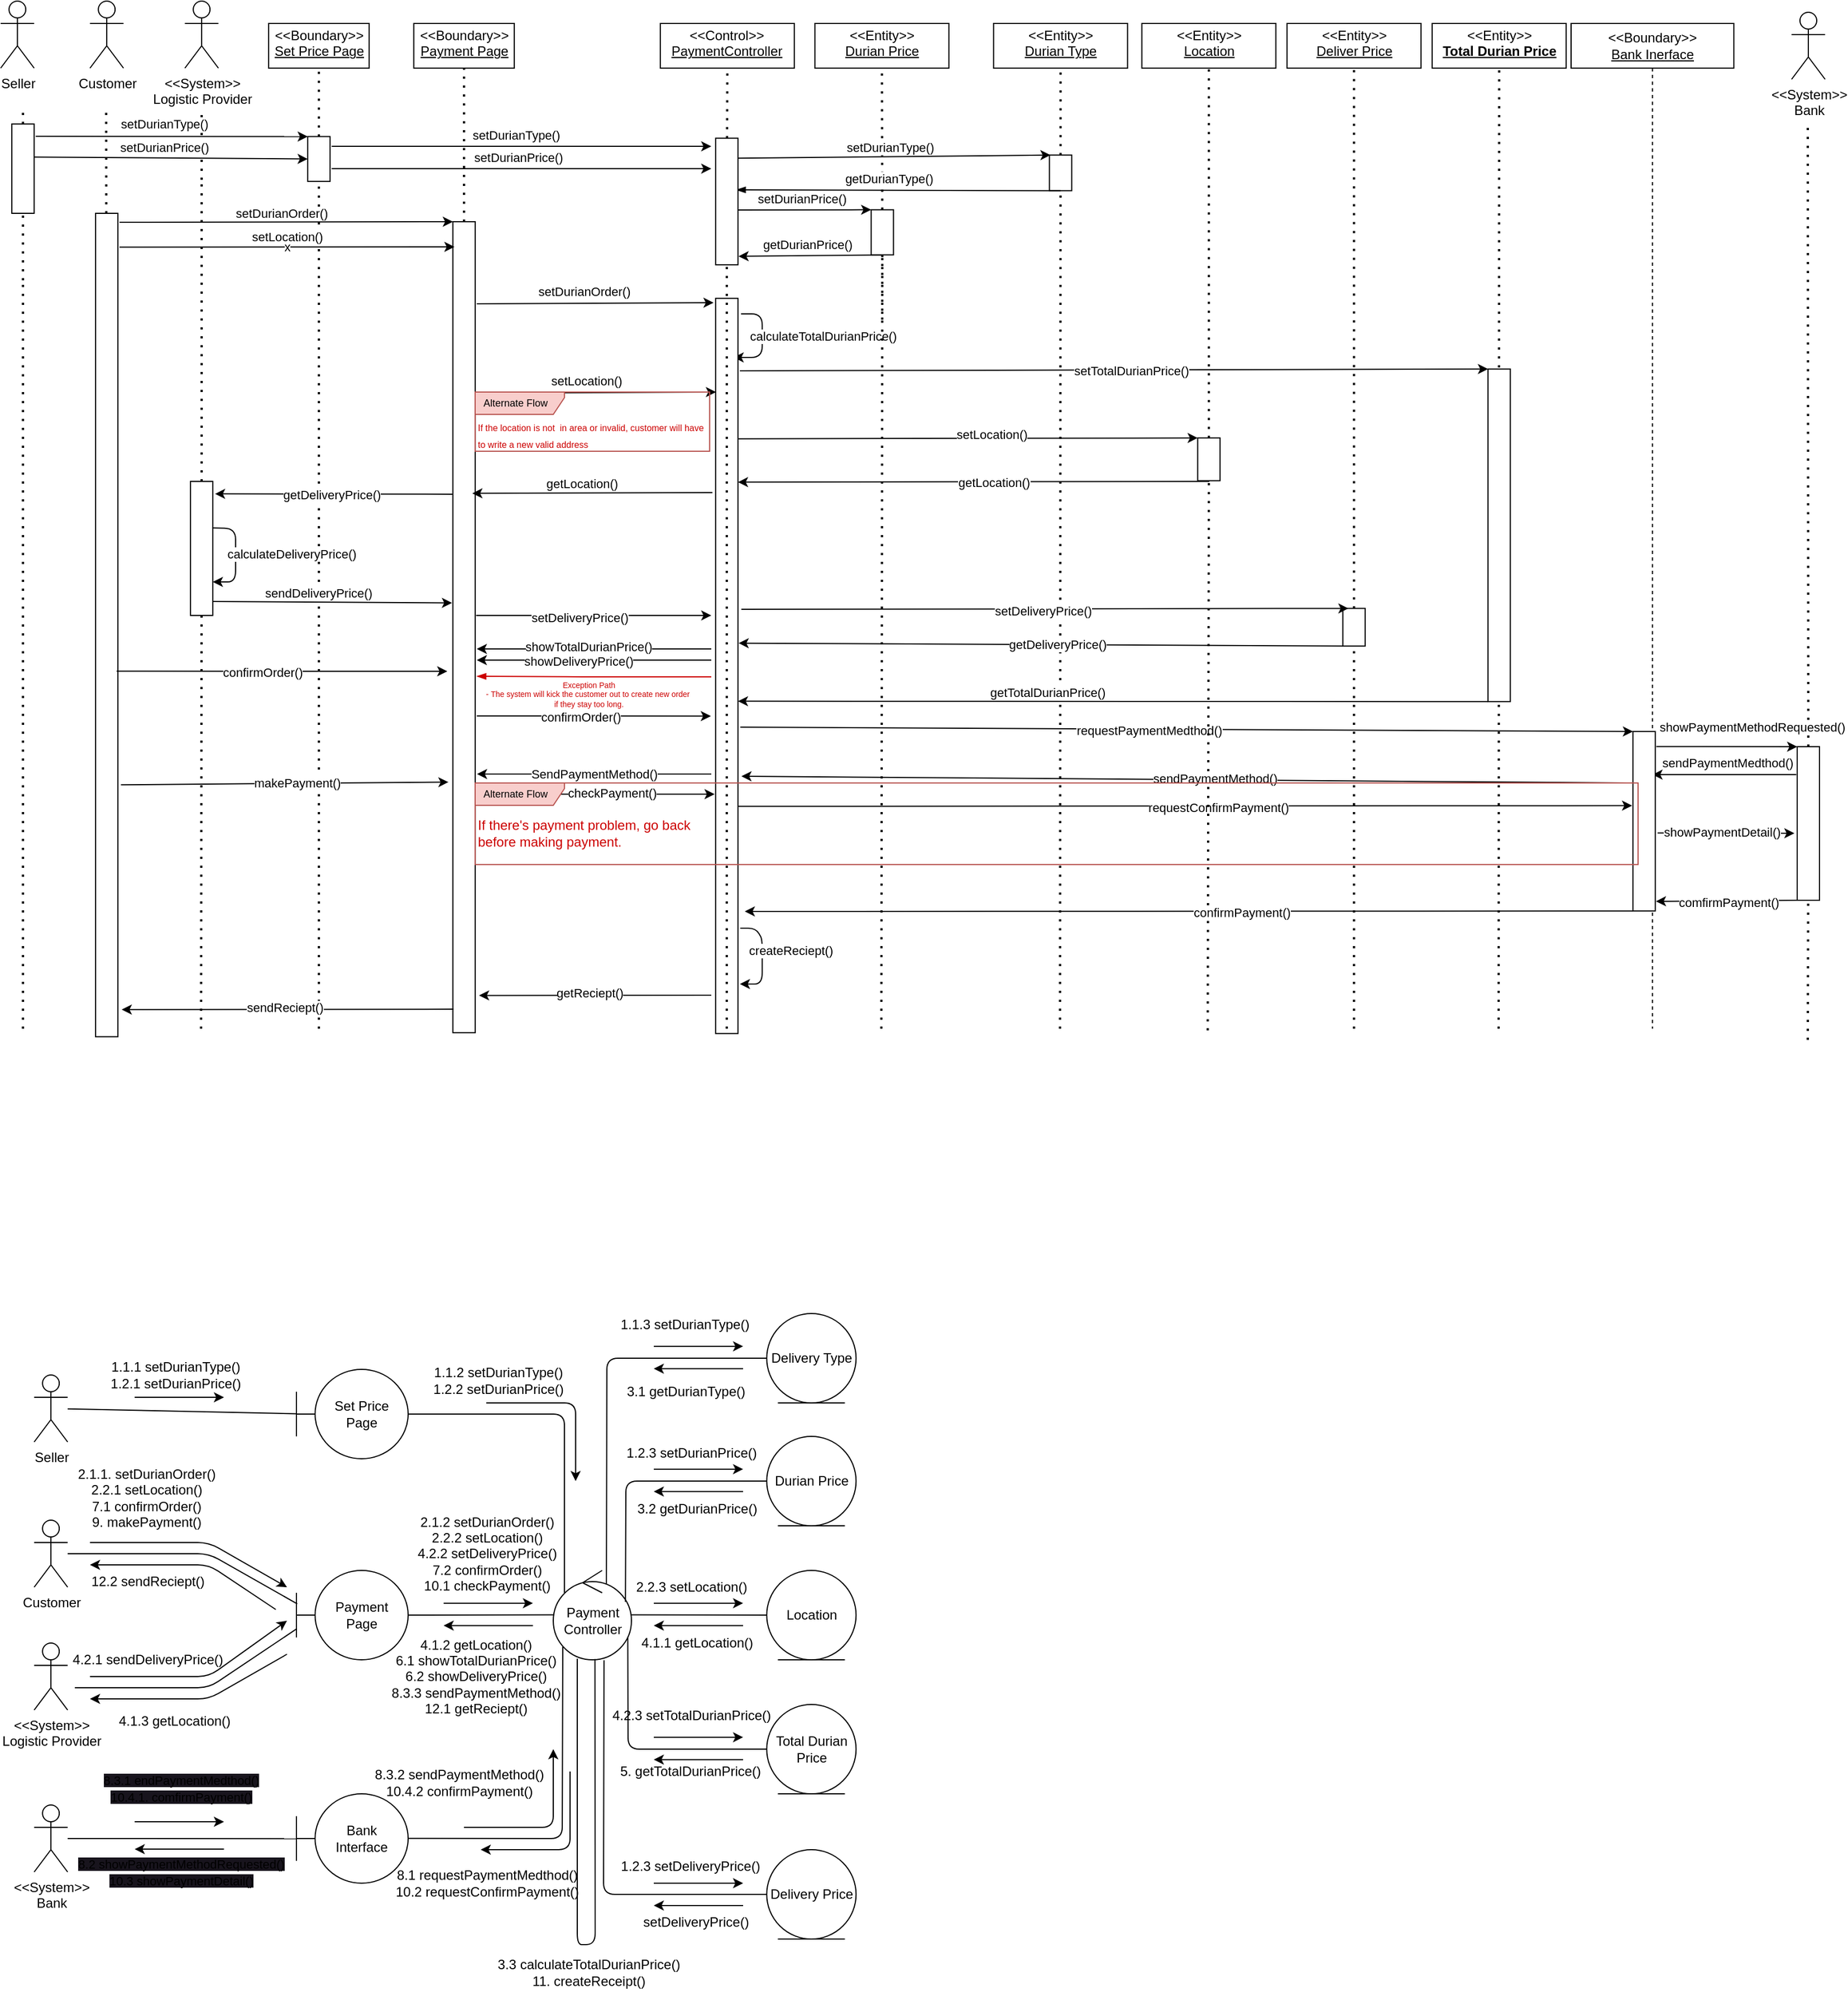 <mxfile>
    <diagram id="tjWmgUEGdXFaHl7p6g_r" name="Page-1">
        <mxGraphModel dx="286" dy="229" grid="1" gridSize="10" guides="1" tooltips="1" connect="1" arrows="1" fold="1" page="1" pageScale="1" pageWidth="850" pageHeight="1100" math="0" shadow="0">
            <root>
                <mxCell id="0"/>
                <mxCell id="1" parent="0"/>
                <mxCell id="2" value="&amp;lt;&amp;lt;System&amp;gt;&amp;gt;&lt;br&gt;Logistic Provider" style="shape=umlActor;verticalLabelPosition=bottom;verticalAlign=top;html=1;outlineConnect=0;" parent="1" vertex="1">
                    <mxGeometry x="208.59" y="50" width="30" height="60" as="geometry"/>
                </mxCell>
                <mxCell id="3" value="&lt;p style=&quot;margin:0px;margin-top:4px;text-align:center;&quot;&gt;&amp;lt;&amp;lt;Boundary&amp;gt;&amp;gt;&lt;br&gt;&lt;u style=&quot;&quot;&gt;Payment Page&lt;/u&gt;&lt;/p&gt;" style="shape=rect;html=1;overflow=fill;html=1;whiteSpace=wrap;align=center;" parent="1" vertex="1">
                    <mxGeometry x="413.59" y="70" width="90" height="40" as="geometry"/>
                </mxCell>
                <mxCell id="4" value="Seller" style="shape=umlActor;verticalLabelPosition=bottom;verticalAlign=top;html=1;outlineConnect=0;" parent="1" vertex="1">
                    <mxGeometry x="43.59" y="50" width="30" height="60" as="geometry"/>
                </mxCell>
                <mxCell id="5" value="&amp;lt;&amp;lt;System&amp;gt;&amp;gt;&lt;br&gt;Bank" style="shape=umlActor;verticalLabelPosition=bottom;verticalAlign=top;html=1;outlineConnect=0;" parent="1" vertex="1">
                    <mxGeometry x="1647.5" y="60" width="30" height="60" as="geometry"/>
                </mxCell>
                <mxCell id="6" value="Customer" style="shape=umlActor;verticalLabelPosition=bottom;verticalAlign=top;html=1;outlineConnect=0;" parent="1" vertex="1">
                    <mxGeometry x="123.59" y="50" width="30" height="60" as="geometry"/>
                </mxCell>
                <mxCell id="7" value="&lt;p style=&quot;margin:0px;margin-top:4px;text-align:center;&quot;&gt;&amp;lt;&amp;lt;Boundary&amp;gt;&amp;gt;&lt;br&gt;&lt;u&gt;Set Price Page&lt;/u&gt;&lt;/p&gt;" style="shape=rect;html=1;overflow=fill;html=1;whiteSpace=wrap;align=center;" parent="1" vertex="1">
                    <mxGeometry x="283.59" y="70" width="90" height="40" as="geometry"/>
                </mxCell>
                <mxCell id="8" value="&lt;p style=&quot;margin:0px;margin-top:4px;text-align:center;&quot;&gt;&amp;lt;&amp;lt;Control&amp;gt;&amp;gt;&lt;br&gt;&lt;u&gt;PaymentController&lt;/u&gt;&lt;/p&gt;" style="shape=rect;html=1;overflow=fill;html=1;whiteSpace=wrap;align=center;" parent="1" vertex="1">
                    <mxGeometry x="634.37" y="70" width="120" height="40" as="geometry"/>
                </mxCell>
                <mxCell id="9" value="&lt;p style=&quot;margin:0px;margin-top:4px;text-align:center;&quot;&gt;&amp;lt;&amp;lt;Entity&amp;gt;&amp;gt;&lt;br&gt;&lt;u style=&quot;&quot;&gt;Durian Type&lt;/u&gt;&lt;/p&gt;" style="shape=rect;html=1;overflow=fill;html=1;whiteSpace=wrap;align=center;" parent="1" vertex="1">
                    <mxGeometry x="932.8" y="70" width="120" height="40" as="geometry"/>
                </mxCell>
                <mxCell id="10" value="&lt;p style=&quot;margin:0px;margin-top:4px;text-align:center;&quot;&gt;&amp;lt;&amp;lt;Entity&amp;gt;&amp;gt;&lt;br&gt;&lt;u style=&quot;&quot;&gt;Durian Price&lt;/u&gt;&lt;/p&gt;" style="shape=rect;html=1;overflow=fill;html=1;whiteSpace=wrap;align=center;" parent="1" vertex="1">
                    <mxGeometry x="772.8" y="70" width="120" height="40" as="geometry"/>
                </mxCell>
                <mxCell id="11" value="&lt;p style=&quot;margin:0px;margin-top:4px;text-align:center;&quot;&gt;&amp;lt;&amp;lt;Entity&amp;gt;&amp;gt;&lt;br&gt;&lt;u style=&quot;&quot;&gt;Deliver Price&lt;/u&gt;&lt;/p&gt;" style="shape=rect;html=1;overflow=fill;html=1;whiteSpace=wrap;align=center;" parent="1" vertex="1">
                    <mxGeometry x="1195.62" y="70" width="120" height="40" as="geometry"/>
                </mxCell>
                <mxCell id="12" value="&lt;p style=&quot;margin:0px;margin-top:4px;text-align:center;&quot;&gt;&amp;lt;&amp;lt;Entity&amp;gt;&amp;gt;&lt;br&gt;&lt;b&gt;&lt;u&gt;Total Durian Price&lt;/u&gt;&lt;/b&gt;&lt;/p&gt;" style="shape=rect;html=1;overflow=fill;html=1;whiteSpace=wrap;align=center;" parent="1" vertex="1">
                    <mxGeometry x="1325.62" y="70" width="120" height="40" as="geometry"/>
                </mxCell>
                <mxCell id="13" value="" style="endArrow=none;dashed=1;html=1;dashPattern=1 3;strokeWidth=2;startArrow=none;" parent="1" source="37" edge="1">
                    <mxGeometry width="50" height="50" relative="1" as="geometry">
                        <mxPoint x="63.59" y="970" as="sourcePoint"/>
                        <mxPoint x="63.59" y="150" as="targetPoint"/>
                    </mxGeometry>
                </mxCell>
                <mxCell id="14" value="" style="endArrow=none;dashed=1;html=1;dashPattern=1 3;strokeWidth=2;startArrow=none;" parent="1" source="51" edge="1">
                    <mxGeometry width="50" height="50" relative="1" as="geometry">
                        <mxPoint x="138.521" y="400" as="sourcePoint"/>
                        <mxPoint x="138.09" y="150" as="targetPoint"/>
                    </mxGeometry>
                </mxCell>
                <mxCell id="15" value="" style="endArrow=none;dashed=1;html=1;dashPattern=1 3;strokeWidth=2;startArrow=none;entryX=0.5;entryY=1;entryDx=0;entryDy=0;" parent="1" source="30" target="7" edge="1">
                    <mxGeometry width="50" height="50" relative="1" as="geometry">
                        <mxPoint x="228.09" y="970" as="sourcePoint"/>
                        <mxPoint x="328.59" y="150" as="targetPoint"/>
                    </mxGeometry>
                </mxCell>
                <mxCell id="16" value="" style="endArrow=none;dashed=1;html=1;dashPattern=1 3;strokeWidth=2;startArrow=none;" parent="1" edge="1">
                    <mxGeometry width="50" height="50" relative="1" as="geometry">
                        <mxPoint x="223.59" y="210" as="sourcePoint"/>
                        <mxPoint x="223.59" y="150" as="targetPoint"/>
                    </mxGeometry>
                </mxCell>
                <mxCell id="18" value="" style="endArrow=none;dashed=1;html=1;dashPattern=1 3;strokeWidth=2;startArrow=none;entryX=0.5;entryY=1;entryDx=0;entryDy=0;" parent="1" source="44" target="10" edge="1">
                    <mxGeometry width="50" height="50" relative="1" as="geometry">
                        <mxPoint x="832.8" y="260" as="sourcePoint"/>
                        <mxPoint x="832.3" y="150" as="targetPoint"/>
                    </mxGeometry>
                </mxCell>
                <mxCell id="19" value="" style="endArrow=none;dashed=1;html=1;dashPattern=1 3;strokeWidth=2;startArrow=none;entryX=0.5;entryY=1;entryDx=0;entryDy=0;" parent="1" source="47" target="9" edge="1">
                    <mxGeometry width="50" height="50" relative="1" as="geometry">
                        <mxPoint x="940.665" y="300" as="sourcePoint"/>
                        <mxPoint x="993" y="150" as="targetPoint"/>
                    </mxGeometry>
                </mxCell>
                <mxCell id="20" value="" style="endArrow=none;dashed=1;html=1;dashPattern=1 3;strokeWidth=2;startArrow=none;entryX=0.5;entryY=1;entryDx=0;entryDy=0;" parent="1" source="61" target="11" edge="1">
                    <mxGeometry width="50" height="50" relative="1" as="geometry">
                        <mxPoint x="1255.12" y="970" as="sourcePoint"/>
                        <mxPoint x="1255.12" y="150" as="targetPoint"/>
                    </mxGeometry>
                </mxCell>
                <mxCell id="21" value="" style="endArrow=none;dashed=1;html=1;dashPattern=1 3;strokeWidth=2;entryX=0.5;entryY=1;entryDx=0;entryDy=0;" parent="1" target="12" edge="1">
                    <mxGeometry width="50" height="50" relative="1" as="geometry">
                        <mxPoint x="1385.12" y="970" as="sourcePoint"/>
                        <mxPoint x="1385.12" y="150" as="targetPoint"/>
                    </mxGeometry>
                </mxCell>
                <mxCell id="22" value="" style="endArrow=none;dashed=1;html=1;dashPattern=1 3;strokeWidth=2;startArrow=none;" parent="1" source="75" edge="1">
                    <mxGeometry width="50" height="50" relative="1" as="geometry">
                        <mxPoint x="1662" y="980" as="sourcePoint"/>
                        <mxPoint x="1662" y="160" as="targetPoint"/>
                    </mxGeometry>
                </mxCell>
                <mxCell id="23" value="" style="endArrow=classic;html=1;entryX=0;entryY=1;entryDx=0;entryDy=0;exitX=0.138;exitY=-0.067;exitDx=0;exitDy=0;exitPerimeter=0;" parent="1" source="37" target="30" edge="1">
                    <mxGeometry width="50" height="50" relative="1" as="geometry">
                        <mxPoint x="80" y="171" as="sourcePoint"/>
                        <mxPoint x="313.59" y="172" as="targetPoint"/>
                    </mxGeometry>
                </mxCell>
                <mxCell id="24" value="setDurianType()" style="edgeLabel;html=1;align=center;verticalAlign=middle;resizable=0;points=[];" parent="23" vertex="1" connectable="0">
                    <mxGeometry x="0.175" y="2" relative="1" as="geometry">
                        <mxPoint x="-28" y="-9" as="offset"/>
                    </mxGeometry>
                </mxCell>
                <mxCell id="25" value="" style="endArrow=none;dashed=1;html=1;dashPattern=1 3;strokeWidth=2;" parent="1" target="30" edge="1">
                    <mxGeometry width="50" height="50" relative="1" as="geometry">
                        <mxPoint x="328.59" y="970" as="sourcePoint"/>
                        <mxPoint x="228.09" y="150" as="targetPoint"/>
                    </mxGeometry>
                </mxCell>
                <mxCell id="26" style="edgeStyle=none;html=1;" parent="1" edge="1">
                    <mxGeometry relative="1" as="geometry">
                        <mxPoint x="340" y="180" as="sourcePoint"/>
                        <mxPoint x="680" y="180" as="targetPoint"/>
                    </mxGeometry>
                </mxCell>
                <mxCell id="27" value="setDurianType()" style="edgeLabel;html=1;align=center;verticalAlign=middle;resizable=0;points=[];" parent="26" vertex="1" connectable="0">
                    <mxGeometry x="-0.041" y="-1" relative="1" as="geometry">
                        <mxPoint x="2" y="-11" as="offset"/>
                    </mxGeometry>
                </mxCell>
                <mxCell id="28" style="edgeStyle=none;html=1;" parent="1" edge="1">
                    <mxGeometry relative="1" as="geometry">
                        <mxPoint x="680" y="200" as="targetPoint"/>
                        <mxPoint x="340" y="200" as="sourcePoint"/>
                    </mxGeometry>
                </mxCell>
                <mxCell id="29" value="setDurianPrice()" style="edgeLabel;html=1;align=center;verticalAlign=middle;resizable=0;points=[];" parent="28" vertex="1" connectable="0">
                    <mxGeometry x="0.091" y="2" relative="1" as="geometry">
                        <mxPoint x="-19" y="-8" as="offset"/>
                    </mxGeometry>
                </mxCell>
                <mxCell id="30" value="" style="rounded=0;whiteSpace=wrap;html=1;rotation=90;" parent="1" vertex="1">
                    <mxGeometry x="308.51" y="181.33" width="40.16" height="20" as="geometry"/>
                </mxCell>
                <mxCell id="31" value="" style="endArrow=none;dashed=1;html=1;dashPattern=1 3;strokeWidth=2;startArrow=none;" parent="1" source="55" edge="1">
                    <mxGeometry width="50" height="50" relative="1" as="geometry">
                        <mxPoint x="223.09" y="970" as="sourcePoint"/>
                        <mxPoint x="223.59" y="210" as="targetPoint"/>
                    </mxGeometry>
                </mxCell>
                <mxCell id="32" value="" style="endArrow=none;dashed=1;html=1;dashPattern=1 3;strokeWidth=2;entryX=0.5;entryY=1;entryDx=0;entryDy=0;startArrow=none;" parent="1" source="121" target="8" edge="1">
                    <mxGeometry width="50" height="50" relative="1" as="geometry">
                        <mxPoint x="693.87" y="970" as="sourcePoint"/>
                        <mxPoint x="694" y="150" as="targetPoint"/>
                    </mxGeometry>
                </mxCell>
                <mxCell id="33" value="" style="endArrow=none;dashed=1;html=1;dashPattern=1 3;strokeWidth=2;startArrow=none;entryX=0.5;entryY=1;entryDx=0;entryDy=0;" parent="1" source="53" target="3" edge="1">
                    <mxGeometry width="50" height="50" relative="1" as="geometry">
                        <mxPoint x="458.09" y="970" as="sourcePoint"/>
                        <mxPoint x="458.59" y="180" as="targetPoint"/>
                    </mxGeometry>
                </mxCell>
                <mxCell id="34" value="" style="endArrow=none;dashed=1;html=1;dashPattern=1 3;strokeWidth=2;startArrow=none;" parent="1" target="37" edge="1">
                    <mxGeometry width="50" height="50" relative="1" as="geometry">
                        <mxPoint x="63.59" y="300" as="sourcePoint"/>
                        <mxPoint x="63.59" y="150" as="targetPoint"/>
                    </mxGeometry>
                </mxCell>
                <mxCell id="35" style="edgeStyle=none;html=1;exitX=0.37;exitY=-0.006;exitDx=0;exitDy=0;entryX=0.5;entryY=1;entryDx=0;entryDy=0;exitPerimeter=0;" parent="1" source="37" target="30" edge="1">
                    <mxGeometry relative="1" as="geometry"/>
                </mxCell>
                <mxCell id="36" value="setDurianPrice()" style="edgeLabel;html=1;align=center;verticalAlign=middle;resizable=0;points=[];" parent="35" vertex="1" connectable="0">
                    <mxGeometry x="0.148" y="-3" relative="1" as="geometry">
                        <mxPoint x="-24" y="-13" as="offset"/>
                    </mxGeometry>
                </mxCell>
                <mxCell id="37" value="" style="rounded=0;whiteSpace=wrap;html=1;rotation=90;" parent="1" vertex="1">
                    <mxGeometry x="23.59" y="190" width="80" height="20" as="geometry"/>
                </mxCell>
                <mxCell id="38" value="" style="endArrow=none;dashed=1;html=1;dashPattern=1 3;strokeWidth=2;startArrow=none;" parent="1" source="44" edge="1">
                    <mxGeometry width="50" height="50" relative="1" as="geometry">
                        <mxPoint x="832.6" y="1059.97" as="sourcePoint"/>
                        <mxPoint x="833.074" y="339.97" as="targetPoint"/>
                    </mxGeometry>
                </mxCell>
                <mxCell id="39" value="" style="endArrow=none;dashed=1;html=1;dashPattern=1 3;strokeWidth=2;entryX=0;entryY=0.5;entryDx=0;entryDy=0;" parent="1" target="47" edge="1">
                    <mxGeometry width="50" height="50" relative="1" as="geometry">
                        <mxPoint x="992.3" y="970" as="sourcePoint"/>
                        <mxPoint x="992.8" y="300" as="targetPoint"/>
                    </mxGeometry>
                </mxCell>
                <mxCell id="40" value="" style="endArrow=none;dashed=1;html=1;dashPattern=1 3;strokeWidth=2;" parent="1" edge="1">
                    <mxGeometry width="50" height="50" relative="1" as="geometry">
                        <mxPoint x="63.59" y="970" as="sourcePoint"/>
                        <mxPoint x="63.59" y="300" as="targetPoint"/>
                    </mxGeometry>
                </mxCell>
                <mxCell id="41" value="" style="endArrow=none;dashed=1;html=1;dashPattern=1 3;strokeWidth=2;" parent="1" edge="1">
                    <mxGeometry width="50" height="50" relative="1" as="geometry">
                        <mxPoint x="138.09" y="970" as="sourcePoint"/>
                        <mxPoint x="138.59" y="400" as="targetPoint"/>
                    </mxGeometry>
                </mxCell>
                <mxCell id="42" style="edgeStyle=none;html=1;exitX=1;exitY=0.5;exitDx=0;exitDy=0;entryX=0.933;entryY=-0.026;entryDx=0;entryDy=0;entryPerimeter=0;" parent="1" source="44" target="121" edge="1">
                    <mxGeometry relative="1" as="geometry">
                        <mxPoint x="765.92" y="397.97" as="sourcePoint"/>
                        <mxPoint x="706.3" y="341.97" as="targetPoint"/>
                    </mxGeometry>
                </mxCell>
                <mxCell id="43" value="getDurianPrice()" style="edgeLabel;html=1;align=center;verticalAlign=middle;resizable=0;points=[];" parent="42" vertex="1" connectable="0">
                    <mxGeometry x="-0.108" y="-1" relative="1" as="geometry">
                        <mxPoint x="-10" y="-9" as="offset"/>
                    </mxGeometry>
                </mxCell>
                <mxCell id="47" value="" style="rounded=0;whiteSpace=wrap;html=1;rotation=90;" parent="1" vertex="1">
                    <mxGeometry x="976.85" y="193.77" width="31.9" height="20" as="geometry"/>
                </mxCell>
                <mxCell id="48" value="" style="endArrow=none;dashed=1;html=1;dashPattern=1 3;strokeWidth=2;startArrow=none;" parent="1" target="51" edge="1">
                    <mxGeometry width="50" height="50" relative="1" as="geometry">
                        <mxPoint x="138.521" y="400" as="sourcePoint"/>
                        <mxPoint x="138.09" y="150" as="targetPoint"/>
                    </mxGeometry>
                </mxCell>
                <mxCell id="49" style="edgeStyle=none;html=1;entryX=0;entryY=1;entryDx=0;entryDy=0;" parent="1" target="53" edge="1">
                    <mxGeometry relative="1" as="geometry">
                        <mxPoint x="440" y="290" as="targetPoint"/>
                        <mxPoint x="150" y="248" as="sourcePoint"/>
                    </mxGeometry>
                </mxCell>
                <mxCell id="50" value="setDurianOrder()" style="edgeLabel;html=1;align=center;verticalAlign=middle;resizable=0;points=[];" parent="49" vertex="1" connectable="0">
                    <mxGeometry x="0.087" y="-2" relative="1" as="geometry">
                        <mxPoint x="-18" y="-10" as="offset"/>
                    </mxGeometry>
                </mxCell>
                <mxCell id="51" value="" style="rounded=0;whiteSpace=wrap;html=1;rotation=90;" parent="1" vertex="1">
                    <mxGeometry x="-230" y="598.6" width="737.18" height="20" as="geometry"/>
                </mxCell>
                <mxCell id="52" value="" style="endArrow=none;dashed=1;html=1;dashPattern=1 3;strokeWidth=2;" parent="1" target="53" edge="1">
                    <mxGeometry width="50" height="50" relative="1" as="geometry">
                        <mxPoint x="458.09" y="970" as="sourcePoint"/>
                        <mxPoint x="458.59" y="180" as="targetPoint"/>
                    </mxGeometry>
                </mxCell>
                <mxCell id="53" value="" style="rounded=0;whiteSpace=wrap;html=1;rotation=90;" parent="1" vertex="1">
                    <mxGeometry x="95.55" y="600.55" width="726.09" height="20" as="geometry"/>
                </mxCell>
                <mxCell id="54" value="" style="endArrow=none;dashed=1;html=1;dashPattern=1 3;strokeWidth=2;" parent="1" target="55" edge="1">
                    <mxGeometry width="50" height="50" relative="1" as="geometry">
                        <mxPoint x="223.09" y="970" as="sourcePoint"/>
                        <mxPoint x="223.59" y="210" as="targetPoint"/>
                    </mxGeometry>
                </mxCell>
                <mxCell id="55" value="" style="rounded=0;whiteSpace=wrap;html=1;rotation=90;" parent="1" vertex="1">
                    <mxGeometry x="163.59" y="530" width="120" height="20" as="geometry"/>
                </mxCell>
                <mxCell id="56" style="edgeStyle=none;html=1;exitX=0.347;exitY=0.02;exitDx=0;exitDy=0;entryX=0.75;entryY=0;entryDx=0;entryDy=0;exitPerimeter=0;" parent="1" source="55" target="55" edge="1">
                    <mxGeometry relative="1" as="geometry">
                        <mxPoint x="233.59" y="310" as="sourcePoint"/>
                        <mxPoint x="233.59" y="350" as="targetPoint"/>
                        <Array as="points">
                            <mxPoint x="254" y="522"/>
                            <mxPoint x="254" y="570"/>
                        </Array>
                    </mxGeometry>
                </mxCell>
                <mxCell id="57" value="calculateDeliveryPrice()" style="edgeLabel;html=1;align=center;verticalAlign=middle;resizable=0;points=[];" parent="56" vertex="1" connectable="0">
                    <mxGeometry x="-0.24" y="4" relative="1" as="geometry">
                        <mxPoint x="46" y="10" as="offset"/>
                    </mxGeometry>
                </mxCell>
                <mxCell id="58" value="" style="endArrow=none;dashed=1;html=1;dashPattern=1 3;strokeWidth=2;" parent="1" target="61" edge="1">
                    <mxGeometry width="50" height="50" relative="1" as="geometry">
                        <mxPoint x="1255.62" y="970" as="sourcePoint"/>
                        <mxPoint x="1225.12" y="150" as="targetPoint"/>
                    </mxGeometry>
                </mxCell>
                <mxCell id="59" style="edgeStyle=none;html=1;exitX=1;exitY=1;exitDx=0;exitDy=0;entryX=0.469;entryY=-0.03;entryDx=0;entryDy=0;entryPerimeter=0;" parent="1" source="61" target="64" edge="1">
                    <mxGeometry relative="1" as="geometry">
                        <mxPoint x="705.62" y="550" as="targetPoint"/>
                    </mxGeometry>
                </mxCell>
                <mxCell id="60" value="getDeliveryPrice()" style="edgeLabel;html=1;align=center;verticalAlign=middle;resizable=0;points=[];" parent="59" connectable="0" vertex="1">
                    <mxGeometry x="-0.09" relative="1" as="geometry">
                        <mxPoint x="-10" as="offset"/>
                    </mxGeometry>
                </mxCell>
                <mxCell id="61" value="" style="rounded=0;whiteSpace=wrap;html=1;rotation=90;" parent="1" vertex="1">
                    <mxGeometry x="1238.78" y="600.55" width="33.68" height="20" as="geometry"/>
                </mxCell>
                <mxCell id="62" style="edgeStyle=none;html=1;" parent="1" edge="1">
                    <mxGeometry relative="1" as="geometry">
                        <Array as="points">
                            <mxPoint x="725.62" y="330"/>
                            <mxPoint x="725.62" y="369"/>
                        </Array>
                        <mxPoint x="706.62" y="330" as="sourcePoint"/>
                        <mxPoint x="700" y="369" as="targetPoint"/>
                    </mxGeometry>
                </mxCell>
                <mxCell id="63" value="calculateTotalDurianPrice()" style="edgeLabel;html=1;align=center;verticalAlign=middle;resizable=0;points=[];" parent="62" connectable="0" vertex="1">
                    <mxGeometry x="-0.221" y="1" relative="1" as="geometry">
                        <mxPoint x="53" y="6" as="offset"/>
                    </mxGeometry>
                </mxCell>
                <mxCell id="64" value="" style="rounded=0;whiteSpace=wrap;html=1;rotation=90;" parent="1" vertex="1">
                    <mxGeometry x="364.79" y="635.21" width="658.21" height="20" as="geometry"/>
                </mxCell>
                <mxCell id="65" value="" style="endArrow=classic;html=1;exitX=0.896;exitY=-0.002;exitDx=0;exitDy=0;exitPerimeter=0;entryX=0.47;entryY=1.04;entryDx=0;entryDy=0;entryPerimeter=0;" parent="1" source="55" target="53" edge="1">
                    <mxGeometry width="50" height="50" relative="1" as="geometry">
                        <mxPoint x="503.59" y="390" as="sourcePoint"/>
                        <mxPoint x="440" y="528" as="targetPoint"/>
                    </mxGeometry>
                </mxCell>
                <mxCell id="66" value="sendDeliveryPrice()" style="edgeLabel;html=1;align=center;verticalAlign=middle;resizable=0;points=[];" parent="65" connectable="0" vertex="1">
                    <mxGeometry x="0.071" y="1" relative="1" as="geometry">
                        <mxPoint x="-20" y="-7" as="offset"/>
                    </mxGeometry>
                </mxCell>
                <mxCell id="67" value="" style="endArrow=classic;html=1;exitX=1;exitY=1;exitDx=0;exitDy=0;entryX=0.548;entryY=0.001;entryDx=0;entryDy=0;entryPerimeter=0;" parent="1" source="73" target="64" edge="1">
                    <mxGeometry width="50" height="50" relative="1" as="geometry">
                        <mxPoint x="632.59" y="586" as="sourcePoint"/>
                        <mxPoint x="473.59" y="588" as="targetPoint"/>
                    </mxGeometry>
                </mxCell>
                <mxCell id="68" value="getTotalDurianPrice()" style="edgeLabel;html=1;align=center;verticalAlign=middle;resizable=0;points=[];" parent="67" connectable="0" vertex="1">
                    <mxGeometry x="-0.39" y="3" relative="1" as="geometry">
                        <mxPoint x="-190" y="-11" as="offset"/>
                    </mxGeometry>
                </mxCell>
                <mxCell id="69" value="" style="endArrow=classic;html=1;" parent="1" edge="1">
                    <mxGeometry width="50" height="50" relative="1" as="geometry">
                        <mxPoint x="680" y="640" as="sourcePoint"/>
                        <mxPoint x="470" y="640" as="targetPoint"/>
                    </mxGeometry>
                </mxCell>
                <mxCell id="70" value="showDeliveryPrice()" style="edgeLabel;html=1;align=center;verticalAlign=middle;resizable=0;points=[];" parent="69" connectable="0" vertex="1">
                    <mxGeometry x="-0.261" y="1" relative="1" as="geometry">
                        <mxPoint x="-42" as="offset"/>
                    </mxGeometry>
                </mxCell>
                <mxCell id="71" value="" style="endArrow=classic;html=1;exitX=0.556;exitY=0.056;exitDx=0;exitDy=0;exitPerimeter=0;" parent="1" source="51" edge="1">
                    <mxGeometry width="50" height="50" relative="1" as="geometry">
                        <mxPoint x="153.59" y="650" as="sourcePoint"/>
                        <mxPoint x="443.59" y="650" as="targetPoint"/>
                    </mxGeometry>
                </mxCell>
                <mxCell id="72" value="confirmOrder()" style="edgeLabel;html=1;align=center;verticalAlign=middle;resizable=0;points=[];" parent="71" connectable="0" vertex="1">
                    <mxGeometry x="-0.117" y="-1" relative="1" as="geometry">
                        <mxPoint as="offset"/>
                    </mxGeometry>
                </mxCell>
                <mxCell id="73" value="" style="rounded=0;whiteSpace=wrap;html=1;rotation=90;" parent="1" vertex="1">
                    <mxGeometry x="1236.74" y="518.26" width="297.75" height="20" as="geometry"/>
                </mxCell>
                <mxCell id="74" value="" style="endArrow=none;dashed=1;html=1;dashPattern=1 3;strokeWidth=2;" parent="1" target="75" edge="1">
                    <mxGeometry width="50" height="50" relative="1" as="geometry">
                        <mxPoint x="1662.0" y="980" as="sourcePoint"/>
                        <mxPoint x="1662.0" y="160" as="targetPoint"/>
                    </mxGeometry>
                </mxCell>
                <mxCell id="75" value="" style="rounded=0;whiteSpace=wrap;html=1;rotation=90;" parent="1" vertex="1">
                    <mxGeometry x="1593.75" y="776.25" width="137.5" height="20" as="geometry"/>
                </mxCell>
                <mxCell id="76" value="" style="endArrow=classic;html=1;entryX=0;entryY=1;entryDx=0;entryDy=0;" parent="1" target="125" edge="1">
                    <mxGeometry width="50" height="50" relative="1" as="geometry">
                        <mxPoint x="706" y="700" as="sourcePoint"/>
                        <mxPoint x="1375.62" y="710" as="targetPoint"/>
                    </mxGeometry>
                </mxCell>
                <mxCell id="77" value="requestPaymentMedthod()" style="edgeLabel;html=1;align=center;verticalAlign=middle;resizable=0;points=[];" parent="76" connectable="0" vertex="1">
                    <mxGeometry x="-0.087" y="-1" relative="1" as="geometry">
                        <mxPoint x="1" as="offset"/>
                    </mxGeometry>
                </mxCell>
                <mxCell id="78" value="" style="endArrow=classic;html=1;exitX=0.182;exitY=1.041;exitDx=0;exitDy=0;exitPerimeter=0;" parent="1" source="75" target="d2_a-oMYdz4TJJbzbhyX-125" edge="1">
                    <mxGeometry width="50" height="50" relative="1" as="geometry">
                        <mxPoint x="1650" y="740" as="sourcePoint"/>
                        <mxPoint x="1440" y="740" as="targetPoint"/>
                    </mxGeometry>
                </mxCell>
                <mxCell id="79" value="sendPaymentMedthod()" style="edgeLabel;html=1;align=center;verticalAlign=middle;resizable=0;points=[];" parent="78" connectable="0" vertex="1">
                    <mxGeometry x="-0.098" y="-1" relative="1" as="geometry">
                        <mxPoint x="-4" y="-10" as="offset"/>
                    </mxGeometry>
                </mxCell>
                <mxCell id="80" value="" style="endArrow=classic;html=1;entryX=0.691;entryY=1.2;entryDx=0;entryDy=0;exitX=0.694;exitY=-0.134;exitDx=0;exitDy=0;exitPerimeter=0;entryPerimeter=0;" parent="1" source="51" target="53" edge="1">
                    <mxGeometry width="50" height="50" relative="1" as="geometry">
                        <mxPoint x="153.59" y="730" as="sourcePoint"/>
                        <mxPoint x="443.59" y="760" as="targetPoint"/>
                    </mxGeometry>
                </mxCell>
                <mxCell id="81" value="makePayment()" style="edgeLabel;html=1;align=center;verticalAlign=middle;resizable=0;points=[];" parent="80" connectable="0" vertex="1">
                    <mxGeometry x="-0.083" y="1" relative="1" as="geometry">
                        <mxPoint x="23" as="offset"/>
                    </mxGeometry>
                </mxCell>
                <mxCell id="82" value="" style="endArrow=classic;html=1;exitX=0.691;exitY=-0.016;exitDx=0;exitDy=0;exitPerimeter=0;entryX=0.413;entryY=1.038;entryDx=0;entryDy=0;entryPerimeter=0;" parent="1" source="64" target="125" edge="1">
                    <mxGeometry width="50" height="50" relative="1" as="geometry">
                        <mxPoint x="1005.62" y="710" as="sourcePoint"/>
                        <mxPoint x="1500" y="770" as="targetPoint"/>
                    </mxGeometry>
                </mxCell>
                <mxCell id="83" value="requestConfirmPayment()" style="edgeLabel;html=1;align=center;verticalAlign=middle;resizable=0;points=[];" parent="82" connectable="0" vertex="1">
                    <mxGeometry x="0.065" y="-1" relative="1" as="geometry">
                        <mxPoint x="4" as="offset"/>
                    </mxGeometry>
                </mxCell>
                <mxCell id="84" value="" style="endArrow=classic;html=1;exitX=1;exitY=1;exitDx=0;exitDy=0;" parent="1" source="75" edge="1">
                    <mxGeometry width="50" height="50" relative="1" as="geometry">
                        <mxPoint x="1005.62" y="710" as="sourcePoint"/>
                        <mxPoint x="1526" y="856" as="targetPoint"/>
                    </mxGeometry>
                </mxCell>
                <mxCell id="85" value="comfirmPayment()" style="edgeLabel;html=1;align=center;verticalAlign=middle;resizable=0;points=[];" parent="84" connectable="0" vertex="1">
                    <mxGeometry x="-0.03" y="1" relative="1" as="geometry">
                        <mxPoint as="offset"/>
                    </mxGeometry>
                </mxCell>
                <mxCell id="86" value="" style="endArrow=classic;html=1;" parent="1" edge="1">
                    <mxGeometry width="50" height="50" relative="1" as="geometry">
                        <mxPoint x="706" y="880" as="sourcePoint"/>
                        <mxPoint x="705.62" y="930" as="targetPoint"/>
                        <Array as="points">
                            <mxPoint x="720" y="880"/>
                            <mxPoint x="725.62" y="890"/>
                            <mxPoint x="725.62" y="930"/>
                        </Array>
                    </mxGeometry>
                </mxCell>
                <mxCell id="87" value="createReciept()" style="edgeLabel;html=1;align=center;verticalAlign=middle;resizable=0;points=[];" parent="86" connectable="0" vertex="1">
                    <mxGeometry x="0.084" relative="1" as="geometry">
                        <mxPoint x="25" y="-11" as="offset"/>
                    </mxGeometry>
                </mxCell>
                <mxCell id="88" value="" style="endArrow=classic;html=1;exitX=0.971;exitY=0.972;exitDx=0;exitDy=0;exitPerimeter=0;entryX=0.967;entryY=-0.171;entryDx=0;entryDy=0;entryPerimeter=0;" parent="1" source="53" target="51" edge="1">
                    <mxGeometry width="50" height="50" relative="1" as="geometry">
                        <mxPoint x="443.59" y="950" as="sourcePoint"/>
                        <mxPoint x="153.59" y="950" as="targetPoint"/>
                    </mxGeometry>
                </mxCell>
                <mxCell id="89" value="sendReciept()" style="edgeLabel;html=1;align=center;verticalAlign=middle;resizable=0;points=[];" parent="88" connectable="0" vertex="1">
                    <mxGeometry x="-0.047" y="-2" relative="1" as="geometry">
                        <mxPoint x="-10" as="offset"/>
                    </mxGeometry>
                </mxCell>
                <mxCell id="90" value="&lt;p style=&quot;margin:0px;margin-top:4px;text-align:center;&quot;&gt;&amp;lt;&amp;lt;Entity&amp;gt;&amp;gt;&lt;br&gt;&lt;u style=&quot;&quot;&gt;Location&lt;/u&gt;&lt;/p&gt;" style="shape=rect;html=1;overflow=fill;html=1;whiteSpace=wrap;align=center;" parent="1" vertex="1">
                    <mxGeometry x="1065.62" y="70" width="120" height="40" as="geometry"/>
                </mxCell>
                <mxCell id="91" value="" style="endArrow=none;dashed=1;html=1;dashPattern=1 3;strokeWidth=2;entryX=0.5;entryY=1;entryDx=0;entryDy=0;startArrow=none;" parent="1" source="92" target="90" edge="1">
                    <mxGeometry width="50" height="50" relative="1" as="geometry">
                        <mxPoint x="1124.62" y="971.524" as="sourcePoint"/>
                        <mxPoint x="1125.14" y="150" as="targetPoint"/>
                    </mxGeometry>
                </mxCell>
                <mxCell id="93" value="" style="endArrow=classic;html=1;entryX=0;entryY=1;entryDx=0;entryDy=0;" parent="1" target="73" edge="1">
                    <mxGeometry width="50" height="50" relative="1" as="geometry">
                        <mxPoint x="705.62" y="381" as="sourcePoint"/>
                        <mxPoint x="1245.62" y="380" as="targetPoint"/>
                    </mxGeometry>
                </mxCell>
                <mxCell id="94" value="setTotalDurianPrice()" style="edgeLabel;html=1;align=center;verticalAlign=middle;resizable=0;points=[];" parent="93" connectable="0" vertex="1">
                    <mxGeometry x="0.085" y="-1" relative="1" as="geometry">
                        <mxPoint x="-13" as="offset"/>
                    </mxGeometry>
                </mxCell>
                <mxCell id="95" style="edgeStyle=none;html=1;entryX=0.093;entryY=-0.1;entryDx=0;entryDy=0;entryPerimeter=0;exitX=0.336;exitY=1.019;exitDx=0;exitDy=0;exitPerimeter=0;" parent="1" source="53" target="55" edge="1">
                    <mxGeometry relative="1" as="geometry">
                        <mxPoint x="443.59" y="431" as="sourcePoint"/>
                    </mxGeometry>
                </mxCell>
                <mxCell id="96" value="getDeliveryPrice()" style="edgeLabel;html=1;align=center;verticalAlign=middle;resizable=0;points=[];" parent="95" vertex="1" connectable="0">
                    <mxGeometry x="-0.147" y="1" relative="1" as="geometry">
                        <mxPoint x="-18" y="-1" as="offset"/>
                    </mxGeometry>
                </mxCell>
                <mxCell id="97" value="x" style="edgeStyle=none;html=1;exitX=0.216;exitY=-0.07;exitDx=0;exitDy=0;exitPerimeter=0;" parent="1" edge="1">
                    <mxGeometry relative="1" as="geometry">
                        <mxPoint x="450" y="270" as="targetPoint"/>
                        <mxPoint x="149.99" y="270.241" as="sourcePoint"/>
                    </mxGeometry>
                </mxCell>
                <mxCell id="98" value="setLocation()" style="edgeLabel;html=1;align=center;verticalAlign=middle;resizable=0;points=[];" parent="97" vertex="1" connectable="0">
                    <mxGeometry x="-0.096" relative="1" as="geometry">
                        <mxPoint x="14" y="-9" as="offset"/>
                    </mxGeometry>
                </mxCell>
                <mxCell id="99" value="" style="endArrow=classic;html=1;entryX=0.954;entryY=-0.171;entryDx=0;entryDy=0;entryPerimeter=0;" parent="1" target="53" edge="1">
                    <mxGeometry width="50" height="50" relative="1" as="geometry">
                        <mxPoint x="680" y="940" as="sourcePoint"/>
                        <mxPoint x="473.59" y="940" as="targetPoint"/>
                    </mxGeometry>
                </mxCell>
                <mxCell id="100" value="getReciept()" style="edgeLabel;html=1;align=center;verticalAlign=middle;resizable=0;points=[];" parent="99" connectable="0" vertex="1">
                    <mxGeometry x="-0.047" y="-2" relative="1" as="geometry">
                        <mxPoint x="-10" as="offset"/>
                    </mxGeometry>
                </mxCell>
                <mxCell id="103" value="Seller" style="shape=umlActor;verticalLabelPosition=bottom;verticalAlign=top;html=1;outlineConnect=0;" parent="1" vertex="1">
                    <mxGeometry x="73.59" y="1280" width="30" height="60" as="geometry"/>
                </mxCell>
                <mxCell id="GWtLBPlqeQ6GP8ZIo38f-103" value="" style="endArrow=classic;html=1;exitX=0.212;exitY=-0.11;exitDx=0;exitDy=0;exitPerimeter=0;entryX=0.269;entryY=1.055;entryDx=0;entryDy=0;entryPerimeter=0;" parent="1" edge="1">
                    <mxGeometry width="50" height="50" relative="1" as="geometry">
                        <mxPoint x="472.195" y="401.006" as="sourcePoint"/>
                        <mxPoint x="684.205" y="400.004" as="targetPoint"/>
                    </mxGeometry>
                </mxCell>
                <mxCell id="GWtLBPlqeQ6GP8ZIo38f-104" value="setLocation()" style="edgeLabel;html=1;align=center;verticalAlign=middle;resizable=0;points=[];" parent="GWtLBPlqeQ6GP8ZIo38f-103" connectable="0" vertex="1">
                    <mxGeometry x="-0.099" y="-1" relative="1" as="geometry">
                        <mxPoint y="-12" as="offset"/>
                    </mxGeometry>
                </mxCell>
                <mxCell id="GWtLBPlqeQ6GP8ZIo38f-106" value="" style="endArrow=classic;html=1;entryX=0.25;entryY=0;entryDx=0;entryDy=0;" parent="1" target="64" edge="1">
                    <mxGeometry width="50" height="50" relative="1" as="geometry">
                        <mxPoint x="1126" y="480" as="sourcePoint"/>
                        <mxPoint x="790" y="360" as="targetPoint"/>
                    </mxGeometry>
                </mxCell>
                <mxCell id="GWtLBPlqeQ6GP8ZIo38f-107" value="getLocation()" style="edgeLabel;html=1;align=center;verticalAlign=middle;resizable=0;points=[];" parent="GWtLBPlqeQ6GP8ZIo38f-106" connectable="0" vertex="1">
                    <mxGeometry x="-0.083" relative="1" as="geometry">
                        <mxPoint as="offset"/>
                    </mxGeometry>
                </mxCell>
                <mxCell id="WZYqZ9lXvHShQExWbSPg-106" value="" style="endArrow=classic;html=1;entryX=0;entryY=1;entryDx=0;entryDy=0;exitX=0.584;exitY=0.012;exitDx=0;exitDy=0;exitPerimeter=0;" parent="1" target="44" edge="1">
                    <mxGeometry width="50" height="50" relative="1" as="geometry">
                        <mxPoint x="703.665" y="236.941" as="sourcePoint"/>
                        <mxPoint x="823.195" y="234.805" as="targetPoint"/>
                    </mxGeometry>
                </mxCell>
                <mxCell id="WZYqZ9lXvHShQExWbSPg-109" value="setDurianPrice()" style="edgeLabel;html=1;align=center;verticalAlign=middle;resizable=0;points=[];" parent="WZYqZ9lXvHShQExWbSPg-106" connectable="0" vertex="1">
                    <mxGeometry x="-0.198" y="3" relative="1" as="geometry">
                        <mxPoint x="9" y="-7" as="offset"/>
                    </mxGeometry>
                </mxCell>
                <mxCell id="WZYqZ9lXvHShQExWbSPg-107" value="" style="endArrow=classic;html=1;entryX=0;entryY=1;entryDx=0;entryDy=0;exitX=0.158;exitY=0.01;exitDx=0;exitDy=0;exitPerimeter=0;" parent="1" source="121" edge="1">
                    <mxGeometry width="50" height="50" relative="1" as="geometry">
                        <mxPoint x="710" y="188" as="sourcePoint"/>
                        <mxPoint x="983.795" y="187.815" as="targetPoint"/>
                    </mxGeometry>
                </mxCell>
                <mxCell id="WZYqZ9lXvHShQExWbSPg-108" value="setDurianType()" style="edgeLabel;html=1;align=center;verticalAlign=middle;resizable=0;points=[];" parent="WZYqZ9lXvHShQExWbSPg-107" connectable="0" vertex="1">
                    <mxGeometry x="0.192" relative="1" as="geometry">
                        <mxPoint x="-31" y="-8" as="offset"/>
                    </mxGeometry>
                </mxCell>
                <mxCell id="108" value="" style="endArrow=none;dashed=1;html=1;dashPattern=1 3;strokeWidth=2;" parent="1" target="44" edge="1">
                    <mxGeometry width="50" height="50" relative="1" as="geometry">
                        <mxPoint x="832.3" y="970" as="sourcePoint"/>
                        <mxPoint x="832.774" y="250" as="targetPoint"/>
                    </mxGeometry>
                </mxCell>
                <mxCell id="44" value="" style="rounded=0;whiteSpace=wrap;html=1;rotation=90;" parent="1" vertex="1">
                    <mxGeometry x="813" y="247" width="40.39" height="20" as="geometry"/>
                </mxCell>
                <mxCell id="109" value="" style="fontSize=12;html=1;endArrow=blockThin;endFill=1;exitX=1;exitY=0.5;exitDx=0;exitDy=0;entryX=0.408;entryY=0.076;entryDx=0;entryDy=0;entryPerimeter=0;" parent="1" source="47" target="121" edge="1">
                    <mxGeometry width="160" relative="1" as="geometry">
                        <mxPoint x="890" y="280" as="sourcePoint"/>
                        <mxPoint x="710" y="220" as="targetPoint"/>
                    </mxGeometry>
                </mxCell>
                <mxCell id="134" value="getDurianType()" style="edgeLabel;html=1;align=center;verticalAlign=middle;resizable=0;points=[];" parent="109" vertex="1" connectable="0">
                    <mxGeometry x="-0.263" relative="1" as="geometry">
                        <mxPoint x="-47" y="-11" as="offset"/>
                    </mxGeometry>
                </mxCell>
                <mxCell id="WZYqZ9lXvHShQExWbSPg-118" value="" style="endArrow=classic;html=1;" parent="1" edge="1">
                    <mxGeometry width="50" height="50" relative="1" as="geometry">
                        <mxPoint x="680" y="630" as="sourcePoint"/>
                        <mxPoint x="470" y="630" as="targetPoint"/>
                    </mxGeometry>
                </mxCell>
                <mxCell id="WZYqZ9lXvHShQExWbSPg-119" value="showTotalDurianPrice()" style="edgeLabel;html=1;align=center;verticalAlign=middle;resizable=0;points=[];" parent="WZYqZ9lXvHShQExWbSPg-118" connectable="0" vertex="1">
                    <mxGeometry x="0.215" y="1" relative="1" as="geometry">
                        <mxPoint x="17" y="-3" as="offset"/>
                    </mxGeometry>
                </mxCell>
                <mxCell id="WZYqZ9lXvHShQExWbSPg-124" value="" style="endArrow=classic;html=1;exitX=0.191;exitY=-0.02;exitDx=0;exitDy=0;exitPerimeter=0;entryX=0;entryY=1;entryDx=0;entryDy=0;" parent="1" source="64" target="92" edge="1">
                    <mxGeometry width="50" height="50" relative="1" as="geometry">
                        <mxPoint x="610" y="410" as="sourcePoint"/>
                        <mxPoint x="660" y="360" as="targetPoint"/>
                    </mxGeometry>
                </mxCell>
                <mxCell id="WZYqZ9lXvHShQExWbSPg-125" value="setLocation()" style="edgeLabel;html=1;align=center;verticalAlign=middle;resizable=0;points=[];" parent="WZYqZ9lXvHShQExWbSPg-124" connectable="0" vertex="1">
                    <mxGeometry x="0.102" y="-1" relative="1" as="geometry">
                        <mxPoint y="-5" as="offset"/>
                    </mxGeometry>
                </mxCell>
                <mxCell id="WZYqZ9lXvHShQExWbSPg-126" value="" style="endArrow=classic;html=1;entryX=0.25;entryY=0;entryDx=0;entryDy=0;exitX=0.303;exitY=1.015;exitDx=0;exitDy=0;exitPerimeter=0;" parent="1" edge="1">
                    <mxGeometry width="50" height="50" relative="1" as="geometry">
                        <mxPoint x="681.015" y="489.996" as="sourcePoint"/>
                        <mxPoint x="466.005" y="490.687" as="targetPoint"/>
                    </mxGeometry>
                </mxCell>
                <mxCell id="WZYqZ9lXvHShQExWbSPg-127" value="getLocation()" style="edgeLabel;html=1;align=center;verticalAlign=middle;resizable=0;points=[];" parent="WZYqZ9lXvHShQExWbSPg-126" connectable="0" vertex="1">
                    <mxGeometry x="0.09" y="1" relative="1" as="geometry">
                        <mxPoint y="-10" as="offset"/>
                    </mxGeometry>
                </mxCell>
                <mxCell id="d2_a-oMYdz4TJJbzbhyX-109" value="&amp;lt;&amp;lt;System&amp;gt;&amp;gt;&lt;br&gt;Logistic Provider" style="shape=umlActor;verticalLabelPosition=bottom;verticalAlign=top;html=1;outlineConnect=0;" parent="1" vertex="1">
                    <mxGeometry x="73.59" y="1520" width="30" height="60" as="geometry"/>
                </mxCell>
                <mxCell id="d2_a-oMYdz4TJJbzbhyX-110" value="&amp;lt;&amp;lt;System&amp;gt;&amp;gt;&lt;br&gt;Bank" style="shape=umlActor;verticalLabelPosition=bottom;verticalAlign=top;html=1;outlineConnect=0;" parent="1" vertex="1">
                    <mxGeometry x="73.59" y="1665" width="30" height="60" as="geometry"/>
                </mxCell>
                <mxCell id="d2_a-oMYdz4TJJbzbhyX-111" value="Customer" style="shape=umlActor;verticalLabelPosition=bottom;verticalAlign=top;html=1;outlineConnect=0;" parent="1" vertex="1">
                    <mxGeometry x="73.59" y="1410" width="30" height="60" as="geometry"/>
                </mxCell>
                <mxCell id="115" value="Set Price&lt;br&gt;Page" style="shape=umlBoundary;whiteSpace=wrap;html=1;" parent="1" vertex="1">
                    <mxGeometry x="308.51" y="1275" width="100" height="80" as="geometry"/>
                </mxCell>
                <mxCell id="116" value="Payment&lt;br&gt;Controller" style="ellipse;shape=umlControl;whiteSpace=wrap;html=1;" parent="1" vertex="1">
                    <mxGeometry x="538.51" y="1455" width="70" height="80" as="geometry"/>
                </mxCell>
                <mxCell id="117" value="Delivery Price" style="ellipse;shape=umlEntity;whiteSpace=wrap;html=1;" parent="1" vertex="1">
                    <mxGeometry x="729.66" y="1705" width="80" height="80" as="geometry"/>
                </mxCell>
                <mxCell id="d2_a-oMYdz4TJJbzbhyX-118" value="Payment&lt;br&gt;Page" style="shape=umlBoundary;whiteSpace=wrap;html=1;" parent="1" vertex="1">
                    <mxGeometry x="308.51" y="1455" width="100" height="80" as="geometry"/>
                </mxCell>
                <mxCell id="d2_a-oMYdz4TJJbzbhyX-119" value="Durian Price" style="ellipse;shape=umlEntity;whiteSpace=wrap;html=1;" parent="1" vertex="1">
                    <mxGeometry x="729.66" y="1335" width="80" height="80" as="geometry"/>
                </mxCell>
                <mxCell id="d2_a-oMYdz4TJJbzbhyX-120" value="Location" style="ellipse;shape=umlEntity;whiteSpace=wrap;html=1;" parent="1" vertex="1">
                    <mxGeometry x="729.66" y="1455" width="80" height="80" as="geometry"/>
                </mxCell>
                <mxCell id="d2_a-oMYdz4TJJbzbhyX-121" value="Delivery Type" style="ellipse;shape=umlEntity;whiteSpace=wrap;html=1;" parent="1" vertex="1">
                    <mxGeometry x="729.66" y="1225" width="80" height="80" as="geometry"/>
                </mxCell>
                <mxCell id="d2_a-oMYdz4TJJbzbhyX-122" value="Total Durian&lt;br&gt;Price" style="ellipse;shape=umlEntity;whiteSpace=wrap;html=1;" parent="1" vertex="1">
                    <mxGeometry x="729.66" y="1575" width="80" height="80" as="geometry"/>
                </mxCell>
                <mxCell id="122" value="" style="endArrow=none;dashed=1;html=1;dashPattern=1 3;strokeWidth=2;" parent="1" target="121" edge="1">
                    <mxGeometry width="50" height="50" relative="1" as="geometry">
                        <mxPoint x="693.87" y="970.0" as="sourcePoint"/>
                        <mxPoint x="694.37" y="110" as="targetPoint"/>
                    </mxGeometry>
                </mxCell>
                <mxCell id="121" value="" style="rounded=0;whiteSpace=wrap;html=1;rotation=90;" parent="1" vertex="1">
                    <mxGeometry x="637.23" y="219.42" width="113.35" height="20" as="geometry"/>
                </mxCell>
                <mxCell id="123" value="" style="endArrow=none;dashed=1;html=1;dashPattern=1 3;strokeWidth=2;entryX=1;entryY=0.5;entryDx=0;entryDy=0;" parent="1" target="92" edge="1">
                    <mxGeometry width="50" height="50" relative="1" as="geometry">
                        <mxPoint x="1124.62" y="971.524" as="sourcePoint"/>
                        <mxPoint x="1125.62" y="110" as="targetPoint"/>
                    </mxGeometry>
                </mxCell>
                <mxCell id="92" value="" style="rounded=0;whiteSpace=wrap;html=1;rotation=90;" parent="1" vertex="1">
                    <mxGeometry x="1106.49" y="450.23" width="38.28" height="20" as="geometry"/>
                </mxCell>
                <mxCell id="d2_a-oMYdz4TJJbzbhyX-125" value="&amp;lt;&amp;lt;Boundary&amp;gt;&amp;gt;&lt;br&gt;&lt;u&gt;Bank Inerface&lt;/u&gt;" style="shape=umlLifeline;perimeter=lifelinePerimeter;whiteSpace=wrap;html=1;container=1;collapsible=0;recursiveResize=0;outlineConnect=0;" parent="1" vertex="1">
                    <mxGeometry x="1450" y="70" width="145.75" height="900" as="geometry"/>
                </mxCell>
                <mxCell id="125" value="" style="rounded=0;whiteSpace=wrap;html=1;rotation=90;" parent="d2_a-oMYdz4TJJbzbhyX-125" vertex="1">
                    <mxGeometry x="-14.95" y="704.25" width="160.7" height="20" as="geometry"/>
                </mxCell>
                <mxCell id="128" value="" style="endArrow=classic;html=1;exitX=0.565;exitY=-0.105;exitDx=0;exitDy=0;exitPerimeter=0;" parent="1" source="125" edge="1">
                    <mxGeometry width="50" height="50" relative="1" as="geometry">
                        <mxPoint x="1400" y="860" as="sourcePoint"/>
                        <mxPoint x="1650" y="795" as="targetPoint"/>
                    </mxGeometry>
                </mxCell>
                <mxCell id="129" value="showPaymentDetail()" style="edgeLabel;html=1;align=center;verticalAlign=middle;resizable=0;points=[];" parent="128" vertex="1" connectable="0">
                    <mxGeometry x="-0.251" relative="1" as="geometry">
                        <mxPoint x="11" y="-1" as="offset"/>
                    </mxGeometry>
                </mxCell>
                <mxCell id="130" value="" style="endArrow=classic;html=1;exitX=1;exitY=1;exitDx=0;exitDy=0;" parent="1" source="125" edge="1">
                    <mxGeometry width="50" height="50" relative="1" as="geometry">
                        <mxPoint x="1090" y="860" as="sourcePoint"/>
                        <mxPoint x="710" y="865" as="targetPoint"/>
                    </mxGeometry>
                </mxCell>
                <mxCell id="131" value="confirmPayment()" style="edgeLabel;html=1;align=center;verticalAlign=middle;resizable=0;points=[];" parent="130" vertex="1" connectable="0">
                    <mxGeometry x="-0.117" y="1" relative="1" as="geometry">
                        <mxPoint as="offset"/>
                    </mxGeometry>
                </mxCell>
                <mxCell id="132" value="" style="endArrow=classic;html=1;entryX=0.65;entryY=-0.155;entryDx=0;entryDy=0;entryPerimeter=0;" parent="1" target="64" edge="1">
                    <mxGeometry width="50" height="50" relative="1" as="geometry">
                        <mxPoint x="1500" y="750" as="sourcePoint"/>
                        <mxPoint x="1390" y="710" as="targetPoint"/>
                    </mxGeometry>
                </mxCell>
                <mxCell id="133" value="sendPaymentMethod()" style="edgeLabel;html=1;align=center;verticalAlign=middle;resizable=0;points=[];" parent="132" vertex="1" connectable="0">
                    <mxGeometry x="-0.068" y="-1" relative="1" as="geometry">
                        <mxPoint as="offset"/>
                    </mxGeometry>
                </mxCell>
                <mxCell id="135" value="Bank&lt;br&gt;Interface" style="shape=umlBoundary;whiteSpace=wrap;html=1;" parent="1" vertex="1">
                    <mxGeometry x="308.51" y="1655" width="100" height="80" as="geometry"/>
                </mxCell>
                <mxCell id="136" value="" style="endArrow=none;html=1;entryX=0.001;entryY=0.497;entryDx=0;entryDy=0;entryPerimeter=0;" parent="1" source="103" target="115" edge="1">
                    <mxGeometry width="50" height="50" relative="1" as="geometry">
                        <mxPoint x="300" y="1340" as="sourcePoint"/>
                        <mxPoint x="350" y="1290" as="targetPoint"/>
                    </mxGeometry>
                </mxCell>
                <mxCell id="137" value="" style="endArrow=none;html=1;entryX=0.007;entryY=0.374;entryDx=0;entryDy=0;entryPerimeter=0;" parent="1" source="d2_a-oMYdz4TJJbzbhyX-111" target="d2_a-oMYdz4TJJbzbhyX-118" edge="1">
                    <mxGeometry width="50" height="50" relative="1" as="geometry">
                        <mxPoint x="300" y="1500" as="sourcePoint"/>
                        <mxPoint x="350" y="1450" as="targetPoint"/>
                        <Array as="points">
                            <mxPoint x="230" y="1440"/>
                        </Array>
                    </mxGeometry>
                </mxCell>
                <mxCell id="138" value="" style="endArrow=none;html=1;entryX=0.001;entryY=0.654;entryDx=0;entryDy=0;entryPerimeter=0;" parent="1" target="d2_a-oMYdz4TJJbzbhyX-118" edge="1">
                    <mxGeometry width="50" height="50" relative="1" as="geometry">
                        <mxPoint x="110" y="1560" as="sourcePoint"/>
                        <mxPoint x="218" y="1502" as="targetPoint"/>
                        <Array as="points">
                            <mxPoint x="230" y="1560"/>
                        </Array>
                    </mxGeometry>
                </mxCell>
                <mxCell id="139" value="" style="endArrow=none;html=1;entryX=-0.005;entryY=0.501;entryDx=0;entryDy=0;entryPerimeter=0;" parent="1" source="d2_a-oMYdz4TJJbzbhyX-110" target="135" edge="1">
                    <mxGeometry width="50" height="50" relative="1" as="geometry">
                        <mxPoint x="120" y="1690" as="sourcePoint"/>
                        <mxPoint x="350" y="1450" as="targetPoint"/>
                    </mxGeometry>
                </mxCell>
                <mxCell id="140" value="" style="endArrow=none;html=1;entryX=1;entryY=0.5;entryDx=0;entryDy=0;entryPerimeter=0;exitX=0.143;exitY=0.25;exitDx=0;exitDy=0;exitPerimeter=0;" parent="1" source="116" target="115" edge="1">
                    <mxGeometry width="50" height="50" relative="1" as="geometry">
                        <mxPoint x="458.51" y="1585" as="sourcePoint"/>
                        <mxPoint x="508.51" y="1535" as="targetPoint"/>
                        <Array as="points">
                            <mxPoint x="548.51" y="1315"/>
                        </Array>
                    </mxGeometry>
                </mxCell>
                <mxCell id="141" value="" style="endArrow=none;html=1;exitX=1;exitY=0.5;exitDx=0;exitDy=0;exitPerimeter=0;entryX=0.009;entryY=0.497;entryDx=0;entryDy=0;entryPerimeter=0;" parent="1" source="d2_a-oMYdz4TJJbzbhyX-118" target="116" edge="1">
                    <mxGeometry width="50" height="50" relative="1" as="geometry">
                        <mxPoint x="458.51" y="1585" as="sourcePoint"/>
                        <mxPoint x="508.51" y="1535" as="targetPoint"/>
                    </mxGeometry>
                </mxCell>
                <mxCell id="142" value="" style="endArrow=none;html=1;exitX=0.999;exitY=0.498;exitDx=0;exitDy=0;exitPerimeter=0;entryX=0.121;entryY=0.854;entryDx=0;entryDy=0;entryPerimeter=0;" parent="1" source="135" target="116" edge="1">
                    <mxGeometry width="50" height="50" relative="1" as="geometry">
                        <mxPoint x="498.51" y="1615" as="sourcePoint"/>
                        <mxPoint x="548.51" y="1565" as="targetPoint"/>
                        <Array as="points">
                            <mxPoint x="546.51" y="1695"/>
                        </Array>
                    </mxGeometry>
                </mxCell>
                <mxCell id="143" value="" style="endArrow=none;html=1;entryX=0;entryY=0.5;entryDx=0;entryDy=0;exitX=0.679;exitY=0.151;exitDx=0;exitDy=0;exitPerimeter=0;" parent="1" source="116" target="d2_a-oMYdz4TJJbzbhyX-121" edge="1">
                    <mxGeometry width="50" height="50" relative="1" as="geometry">
                        <mxPoint x="498.51" y="1485" as="sourcePoint"/>
                        <mxPoint x="548.51" y="1435" as="targetPoint"/>
                        <Array as="points">
                            <mxPoint x="586.51" y="1265"/>
                        </Array>
                    </mxGeometry>
                </mxCell>
                <mxCell id="144" value="" style="endArrow=none;html=1;entryX=0;entryY=0.5;entryDx=0;entryDy=0;exitX=0.923;exitY=0.351;exitDx=0;exitDy=0;exitPerimeter=0;" parent="1" source="116" target="d2_a-oMYdz4TJJbzbhyX-119" edge="1">
                    <mxGeometry width="50" height="50" relative="1" as="geometry">
                        <mxPoint x="498.51" y="1545" as="sourcePoint"/>
                        <mxPoint x="548.51" y="1495" as="targetPoint"/>
                        <Array as="points">
                            <mxPoint x="603.51" y="1375"/>
                        </Array>
                    </mxGeometry>
                </mxCell>
                <mxCell id="145" value="" style="endArrow=none;html=1;entryX=0;entryY=0.5;entryDx=0;entryDy=0;exitX=0.999;exitY=0.497;exitDx=0;exitDy=0;exitPerimeter=0;" parent="1" source="116" target="d2_a-oMYdz4TJJbzbhyX-120" edge="1">
                    <mxGeometry width="50" height="50" relative="1" as="geometry">
                        <mxPoint x="498.51" y="1415" as="sourcePoint"/>
                        <mxPoint x="548.51" y="1365" as="targetPoint"/>
                    </mxGeometry>
                </mxCell>
                <mxCell id="146" value="" style="endArrow=none;html=1;exitX=0;exitY=0.5;exitDx=0;exitDy=0;entryX=0.953;entryY=0.751;entryDx=0;entryDy=0;entryPerimeter=0;" parent="1" source="d2_a-oMYdz4TJJbzbhyX-122" target="116" edge="1">
                    <mxGeometry width="50" height="50" relative="1" as="geometry">
                        <mxPoint x="498.51" y="1545" as="sourcePoint"/>
                        <mxPoint x="608.51" y="1515" as="targetPoint"/>
                        <Array as="points">
                            <mxPoint x="605.51" y="1615"/>
                        </Array>
                    </mxGeometry>
                </mxCell>
                <mxCell id="147" value="" style="endArrow=none;html=1;entryX=0.649;entryY=1.004;entryDx=0;entryDy=0;entryPerimeter=0;exitX=0;exitY=0.5;exitDx=0;exitDy=0;" parent="1" source="117" target="116" edge="1">
                    <mxGeometry width="50" height="50" relative="1" as="geometry">
                        <mxPoint x="592.1" y="1625" as="sourcePoint"/>
                        <mxPoint x="642.1" y="1575" as="targetPoint"/>
                        <Array as="points">
                            <mxPoint x="583.51" y="1745"/>
                        </Array>
                    </mxGeometry>
                </mxCell>
                <mxCell id="148" value="" style="endArrow=classic;html=1;" parent="1" edge="1">
                    <mxGeometry width="50" height="50" relative="1" as="geometry">
                        <mxPoint x="163.59" y="1300" as="sourcePoint"/>
                        <mxPoint x="243.59" y="1300" as="targetPoint"/>
                    </mxGeometry>
                </mxCell>
                <mxCell id="150" value="" style="endArrow=classic;html=1;" parent="1" edge="1">
                    <mxGeometry width="50" height="50" relative="1" as="geometry">
                        <mxPoint x="478.51" y="1305" as="sourcePoint"/>
                        <mxPoint x="558.51" y="1375" as="targetPoint"/>
                        <Array as="points">
                            <mxPoint x="558.51" y="1305"/>
                        </Array>
                    </mxGeometry>
                </mxCell>
                <mxCell id="152" value="" style="endArrow=classic;html=1;" parent="1" edge="1">
                    <mxGeometry width="50" height="50" relative="1" as="geometry">
                        <mxPoint x="123.59" y="1430" as="sourcePoint"/>
                        <mxPoint x="300" y="1470" as="targetPoint"/>
                        <Array as="points">
                            <mxPoint x="230" y="1430"/>
                        </Array>
                    </mxGeometry>
                </mxCell>
                <mxCell id="153" value="" style="endArrow=none;html=1;startArrow=classic;startFill=1;endFill=0;" parent="1" edge="1">
                    <mxGeometry width="50" height="50" relative="1" as="geometry">
                        <mxPoint x="123.59" y="1450" as="sourcePoint"/>
                        <mxPoint x="290" y="1490" as="targetPoint"/>
                        <Array as="points">
                            <mxPoint x="230" y="1450"/>
                        </Array>
                    </mxGeometry>
                </mxCell>
                <mxCell id="155" value="" style="endArrow=classic;html=1;startArrow=none;startFill=0;endFill=1;" parent="1" edge="1">
                    <mxGeometry width="50" height="50" relative="1" as="geometry">
                        <mxPoint x="123.59" y="1550" as="sourcePoint"/>
                        <mxPoint x="300" y="1500" as="targetPoint"/>
                        <Array as="points">
                            <mxPoint x="230" y="1550"/>
                        </Array>
                    </mxGeometry>
                </mxCell>
                <mxCell id="156" value="" style="endArrow=none;html=1;startArrow=classic;startFill=1;endFill=0;" parent="1" edge="1">
                    <mxGeometry width="50" height="50" relative="1" as="geometry">
                        <mxPoint x="123.59" y="1570" as="sourcePoint"/>
                        <mxPoint x="300" y="1530" as="targetPoint"/>
                        <Array as="points">
                            <mxPoint x="230" y="1570"/>
                        </Array>
                    </mxGeometry>
                </mxCell>
                <mxCell id="159" value="" style="endArrow=classic;html=1;entryX=0;entryY=1;entryDx=0;entryDy=0;exitX=0.084;exitY=-0.046;exitDx=0;exitDy=0;exitPerimeter=0;" parent="1" source="125" target="75" edge="1">
                    <mxGeometry relative="1" as="geometry">
                        <mxPoint x="1530" y="718" as="sourcePoint"/>
                        <mxPoint x="1270" y="620" as="targetPoint"/>
                    </mxGeometry>
                </mxCell>
                <mxCell id="160" value="showPaymentMethodRequested()" style="edgeLabel;resizable=0;html=1;align=center;verticalAlign=middle;" parent="159" connectable="0" vertex="1">
                    <mxGeometry relative="1" as="geometry">
                        <mxPoint x="22" y="-18" as="offset"/>
                    </mxGeometry>
                </mxCell>
                <mxCell id="162" value="" style="endArrow=classic;html=1;" parent="1" edge="1">
                    <mxGeometry width="50" height="50" relative="1" as="geometry">
                        <mxPoint x="163.59" y="1680" as="sourcePoint"/>
                        <mxPoint x="243.59" y="1680" as="targetPoint"/>
                    </mxGeometry>
                </mxCell>
                <mxCell id="163" value="" style="endArrow=none;html=1;startArrow=classic;startFill=1;endFill=0;" parent="1" edge="1">
                    <mxGeometry width="50" height="50" relative="1" as="geometry">
                        <mxPoint x="163.59" y="1704.52" as="sourcePoint"/>
                        <mxPoint x="243.59" y="1704.52" as="targetPoint"/>
                    </mxGeometry>
                </mxCell>
                <mxCell id="164" value="" style="endArrow=none;html=1;endFill=0;startArrow=classic;startFill=1;" parent="1" edge="1">
                    <mxGeometry width="50" height="50" relative="1" as="geometry">
                        <mxPoint x="473.51" y="1705" as="sourcePoint"/>
                        <mxPoint x="553.51" y="1635" as="targetPoint"/>
                        <Array as="points">
                            <mxPoint x="553.51" y="1705"/>
                        </Array>
                    </mxGeometry>
                </mxCell>
                <mxCell id="165" value="" style="endArrow=classic;html=1;startArrow=none;startFill=0;endFill=1;" parent="1" edge="1">
                    <mxGeometry width="50" height="50" relative="1" as="geometry">
                        <mxPoint x="458.51" y="1685" as="sourcePoint"/>
                        <mxPoint x="538.51" y="1615" as="targetPoint"/>
                        <Array as="points">
                            <mxPoint x="538.51" y="1685"/>
                        </Array>
                    </mxGeometry>
                </mxCell>
                <mxCell id="166" value="" style="endArrow=classic;html=1;" parent="1" edge="1">
                    <mxGeometry width="50" height="50" relative="1" as="geometry">
                        <mxPoint x="440.3" y="1484.33" as="sourcePoint"/>
                        <mxPoint x="520.3" y="1484.33" as="targetPoint"/>
                    </mxGeometry>
                </mxCell>
                <mxCell id="167" value="" style="endArrow=none;html=1;startArrow=classic;startFill=1;endFill=0;" parent="1" edge="1">
                    <mxGeometry width="50" height="50" relative="1" as="geometry">
                        <mxPoint x="440.3" y="1504.33" as="sourcePoint"/>
                        <mxPoint x="520.3" y="1504.33" as="targetPoint"/>
                    </mxGeometry>
                </mxCell>
                <mxCell id="168" value="" style="endArrow=classic;html=1;" parent="1" edge="1">
                    <mxGeometry width="50" height="50" relative="1" as="geometry">
                        <mxPoint x="628.51" y="1254.33" as="sourcePoint"/>
                        <mxPoint x="708.51" y="1254.33" as="targetPoint"/>
                    </mxGeometry>
                </mxCell>
                <mxCell id="169" value="" style="endArrow=none;html=1;startArrow=classic;startFill=1;endFill=0;" parent="1" edge="1">
                    <mxGeometry width="50" height="50" relative="1" as="geometry">
                        <mxPoint x="628.51" y="1274.33" as="sourcePoint"/>
                        <mxPoint x="708.51" y="1274.33" as="targetPoint"/>
                    </mxGeometry>
                </mxCell>
                <mxCell id="170" value="" style="endArrow=classic;html=1;" parent="1" edge="1">
                    <mxGeometry width="50" height="50" relative="1" as="geometry">
                        <mxPoint x="628.51" y="1364.33" as="sourcePoint"/>
                        <mxPoint x="708.51" y="1364.33" as="targetPoint"/>
                    </mxGeometry>
                </mxCell>
                <mxCell id="171" value="" style="endArrow=none;html=1;startArrow=classic;startFill=1;endFill=0;" parent="1" edge="1">
                    <mxGeometry width="50" height="50" relative="1" as="geometry">
                        <mxPoint x="628.51" y="1384.33" as="sourcePoint"/>
                        <mxPoint x="708.51" y="1384.33" as="targetPoint"/>
                    </mxGeometry>
                </mxCell>
                <mxCell id="172" value="" style="endArrow=classic;html=1;" parent="1" edge="1">
                    <mxGeometry width="50" height="50" relative="1" as="geometry">
                        <mxPoint x="628.51" y="1484.33" as="sourcePoint"/>
                        <mxPoint x="708.51" y="1484.33" as="targetPoint"/>
                    </mxGeometry>
                </mxCell>
                <mxCell id="173" value="" style="endArrow=none;html=1;startArrow=classic;startFill=1;endFill=0;" parent="1" edge="1">
                    <mxGeometry width="50" height="50" relative="1" as="geometry">
                        <mxPoint x="628.51" y="1504.33" as="sourcePoint"/>
                        <mxPoint x="708.51" y="1504.33" as="targetPoint"/>
                    </mxGeometry>
                </mxCell>
                <mxCell id="174" value="" style="endArrow=classic;html=1;" parent="1" edge="1">
                    <mxGeometry width="50" height="50" relative="1" as="geometry">
                        <mxPoint x="628.51" y="1604.33" as="sourcePoint"/>
                        <mxPoint x="708.51" y="1604.33" as="targetPoint"/>
                    </mxGeometry>
                </mxCell>
                <mxCell id="175" value="" style="endArrow=none;html=1;startArrow=classic;startFill=1;endFill=0;" parent="1" edge="1">
                    <mxGeometry width="50" height="50" relative="1" as="geometry">
                        <mxPoint x="628.51" y="1624.33" as="sourcePoint"/>
                        <mxPoint x="708.51" y="1624.33" as="targetPoint"/>
                    </mxGeometry>
                </mxCell>
                <mxCell id="176" value="" style="endArrow=classic;html=1;" parent="1" edge="1">
                    <mxGeometry width="50" height="50" relative="1" as="geometry">
                        <mxPoint x="628.51" y="1735" as="sourcePoint"/>
                        <mxPoint x="708.51" y="1735" as="targetPoint"/>
                    </mxGeometry>
                </mxCell>
                <mxCell id="177" value="" style="endArrow=none;html=1;startArrow=classic;startFill=1;endFill=0;" parent="1" edge="1">
                    <mxGeometry width="50" height="50" relative="1" as="geometry">
                        <mxPoint x="628.51" y="1755" as="sourcePoint"/>
                        <mxPoint x="708.51" y="1755" as="targetPoint"/>
                    </mxGeometry>
                </mxCell>
                <mxCell id="178" value="1.1.1 setDurianType()&lt;br&gt;1.2.1 setDurianPrice()" style="text;html=1;align=center;verticalAlign=middle;resizable=0;points=[];autosize=1;strokeColor=none;fillColor=none;" parent="1" vertex="1">
                    <mxGeometry x="130" y="1260" width="140" height="40" as="geometry"/>
                </mxCell>
                <mxCell id="179" value="1.1.2 setDurianType()&lt;br&gt;1.2.2 setDurianPrice()" style="text;html=1;align=center;verticalAlign=middle;resizable=0;points=[];autosize=1;strokeColor=none;fillColor=none;" parent="1" vertex="1">
                    <mxGeometry x="418.51" y="1265" width="140" height="40" as="geometry"/>
                </mxCell>
                <mxCell id="181" value="1.1.3 setDurianType()" style="text;html=1;align=center;verticalAlign=middle;resizable=0;points=[];autosize=1;strokeColor=none;fillColor=none;" parent="1" vertex="1">
                    <mxGeometry x="585.74" y="1220" width="140" height="30" as="geometry"/>
                </mxCell>
                <mxCell id="183" value="1.2.3 setDurianPrice()" style="text;html=1;align=center;verticalAlign=middle;resizable=0;points=[];autosize=1;strokeColor=none;fillColor=none;" parent="1" vertex="1">
                    <mxGeometry x="592.1" y="1335" width="140" height="30" as="geometry"/>
                </mxCell>
                <mxCell id="184" value="2.1.1. setDurianOrder()&lt;br&gt;2.2.1 setLocation()&lt;br&gt;7.1 confirmOrder()&lt;br&gt;9. makePayment()" style="text;html=1;align=center;verticalAlign=middle;resizable=0;points=[];autosize=1;strokeColor=none;fillColor=none;" parent="1" vertex="1">
                    <mxGeometry x="98.59" y="1355" width="150" height="70" as="geometry"/>
                </mxCell>
                <mxCell id="185" value="12.2 sendReciept()" style="text;html=1;align=center;verticalAlign=middle;resizable=0;points=[];autosize=1;strokeColor=none;fillColor=none;" parent="1" vertex="1">
                    <mxGeometry x="115" y="1450" width="120" height="30" as="geometry"/>
                </mxCell>
                <mxCell id="186" value="4.2.1 sendDeliveryPrice()" style="text;html=1;align=center;verticalAlign=middle;resizable=0;points=[];autosize=1;strokeColor=none;fillColor=none;" parent="1" vertex="1">
                    <mxGeometry x="95" y="1520" width="160" height="30" as="geometry"/>
                </mxCell>
                <mxCell id="188" value="4.1.3 getLocation()" style="text;html=1;align=center;verticalAlign=middle;resizable=0;points=[];autosize=1;strokeColor=none;fillColor=none;" parent="1" vertex="1">
                    <mxGeometry x="138.59" y="1575" width="120" height="30" as="geometry"/>
                </mxCell>
                <mxCell id="189" value="&lt;span style=&quot;font-size: 11px; background-color: rgb(24, 20, 29);&quot;&gt;8.2 showPaymentMethodRequested()&lt;br&gt;10.3 showPaymentDetail()&lt;br&gt;&lt;/span&gt;" style="text;html=1;align=center;verticalAlign=middle;resizable=0;points=[];autosize=1;strokeColor=none;fillColor=none;" parent="1" vertex="1">
                    <mxGeometry x="100" y="1705" width="210" height="40" as="geometry"/>
                </mxCell>
                <mxCell id="190" value="&lt;span style=&quot;font-size: 11px; background-color: rgb(24, 20, 29);&quot;&gt;8.3.1 endPaymentMedthod()&lt;br&gt;&lt;/span&gt;&lt;span style=&quot;font-size: 11px; background-color: rgb(24, 20, 29);&quot;&gt;10.4.1. comfirmPayment()&lt;/span&gt;&lt;span style=&quot;font-size: 11px; background-color: rgb(24, 20, 29);&quot;&gt;&lt;br&gt;&lt;/span&gt;" style="text;html=1;align=center;verticalAlign=middle;resizable=0;points=[];autosize=1;strokeColor=none;fillColor=none;" parent="1" vertex="1">
                    <mxGeometry x="125" y="1630" width="160" height="40" as="geometry"/>
                </mxCell>
                <mxCell id="191" value="" style="endArrow=classic;html=1;exitX=0.212;exitY=-0.11;exitDx=0;exitDy=0;exitPerimeter=0;entryX=0.269;entryY=1.055;entryDx=0;entryDy=0;entryPerimeter=0;" parent="1" edge="1">
                    <mxGeometry width="50" height="50" relative="1" as="geometry">
                        <mxPoint x="470.005" y="321.006" as="sourcePoint"/>
                        <mxPoint x="682.015" y="320.004" as="targetPoint"/>
                    </mxGeometry>
                </mxCell>
                <mxCell id="192" value="setDurianOrder()" style="edgeLabel;html=1;align=center;verticalAlign=middle;resizable=0;points=[];" parent="191" connectable="0" vertex="1">
                    <mxGeometry x="-0.099" y="-1" relative="1" as="geometry">
                        <mxPoint y="-12" as="offset"/>
                    </mxGeometry>
                </mxCell>
                <mxCell id="193" value="" style="endArrow=classic;html=1;exitX=0.896;exitY=-0.15;exitDx=0;exitDy=0;exitPerimeter=0;" parent="1" edge="1">
                    <mxGeometry width="50" height="50" relative="1" as="geometry">
                        <mxPoint x="469.39" y="600.0" as="sourcePoint"/>
                        <mxPoint x="680" y="600" as="targetPoint"/>
                    </mxGeometry>
                </mxCell>
                <mxCell id="194" value="setDeliveryPrice()" style="edgeLabel;html=1;align=center;verticalAlign=middle;resizable=0;points=[];" parent="193" connectable="0" vertex="1">
                    <mxGeometry x="0.071" y="1" relative="1" as="geometry">
                        <mxPoint x="-21" y="3" as="offset"/>
                    </mxGeometry>
                </mxCell>
                <mxCell id="195" value="" style="endArrow=classic;html=1;entryX=0;entryY=0.75;entryDx=0;entryDy=0;exitX=0.423;exitY=-0.149;exitDx=0;exitDy=0;exitPerimeter=0;" parent="1" source="64" target="61" edge="1">
                    <mxGeometry width="50" height="50" relative="1" as="geometry">
                        <mxPoint x="704" y="593" as="sourcePoint"/>
                        <mxPoint x="910.61" y="598.55" as="targetPoint"/>
                    </mxGeometry>
                </mxCell>
                <mxCell id="196" value="setDeliveryPrice()" style="edgeLabel;html=1;align=center;verticalAlign=middle;resizable=0;points=[];" parent="195" connectable="0" vertex="1">
                    <mxGeometry x="0.071" y="1" relative="1" as="geometry">
                        <mxPoint x="-21" y="3" as="offset"/>
                    </mxGeometry>
                </mxCell>
                <mxCell id="197" value="2.1.2 setDurianOrder()&lt;br&gt;2.2.2 setLocation()&lt;br&gt;4.2.2 setDeliveryPrice()&lt;br&gt;7.2 confirmOrder()&lt;br&gt;10.1 checkPayment()" style="text;html=1;align=center;verticalAlign=middle;resizable=0;points=[];autosize=1;strokeColor=none;fillColor=none;" parent="1" vertex="1">
                    <mxGeometry x="403.51" y="1395" width="150" height="90" as="geometry"/>
                </mxCell>
                <mxCell id="198" value="4.1.2 getLocation()&lt;br&gt;6.1 showTotalDurianPrice()&lt;br&gt;6.2 showDeliveryPrice()&lt;br&gt;8.3.3 sendPaymentMethod()&lt;br&gt;12.1 getReciept()" style="text;html=1;align=center;verticalAlign=middle;resizable=0;points=[];autosize=1;strokeColor=none;fillColor=none;" parent="1" vertex="1">
                    <mxGeometry x="383.51" y="1505" width="170" height="90" as="geometry"/>
                </mxCell>
                <mxCell id="199" value="8.3.2 sendPaymentMethod()&lt;br&gt;10.4.2 confirmPayment()" style="text;html=1;align=center;verticalAlign=middle;resizable=0;points=[];autosize=1;strokeColor=none;fillColor=none;" parent="1" vertex="1">
                    <mxGeometry x="368.51" y="1625" width="170" height="40" as="geometry"/>
                </mxCell>
                <mxCell id="200" value="8.1 requestPaymentMedthod()&lt;br&gt;10.2 requestConfirmPayment()" style="text;html=1;align=center;verticalAlign=middle;resizable=0;points=[];autosize=1;strokeColor=none;fillColor=none;" parent="1" vertex="1">
                    <mxGeometry x="383.51" y="1715" width="190" height="40" as="geometry"/>
                </mxCell>
                <mxCell id="201" value="3.2 getDurianPrice()" style="text;html=1;align=center;verticalAlign=middle;resizable=0;points=[];autosize=1;strokeColor=none;fillColor=none;" parent="1" vertex="1">
                    <mxGeometry x="602.1" y="1385" width="130" height="30" as="geometry"/>
                </mxCell>
                <mxCell id="202" value="3.1 getDurianType()" style="text;html=1;align=center;verticalAlign=middle;resizable=0;points=[];autosize=1;strokeColor=none;fillColor=none;" parent="1" vertex="1">
                    <mxGeometry x="592.1" y="1280" width="130" height="30" as="geometry"/>
                </mxCell>
                <mxCell id="203" value="2.2.3 setLocation()" style="text;html=1;align=center;verticalAlign=middle;resizable=0;points=[];autosize=1;strokeColor=none;fillColor=none;" parent="1" vertex="1">
                    <mxGeometry x="602.1" y="1455" width="120" height="30" as="geometry"/>
                </mxCell>
                <mxCell id="204" value="4.1.1 getLocation()" style="text;html=1;align=center;verticalAlign=middle;resizable=0;points=[];autosize=1;strokeColor=none;fillColor=none;" parent="1" vertex="1">
                    <mxGeometry x="607.1" y="1505" width="120" height="30" as="geometry"/>
                </mxCell>
                <mxCell id="205" value="4.2.3 setTotalDurianPrice()" style="text;html=1;align=center;verticalAlign=middle;resizable=0;points=[];autosize=1;strokeColor=none;fillColor=none;" parent="1" vertex="1">
                    <mxGeometry x="577.1" y="1570" width="170" height="30" as="geometry"/>
                </mxCell>
                <mxCell id="206" value="5. getTotalDurianPrice()" style="text;html=1;align=center;verticalAlign=middle;resizable=0;points=[];autosize=1;strokeColor=none;fillColor=none;" parent="1" vertex="1">
                    <mxGeometry x="585.74" y="1620" width="150" height="30" as="geometry"/>
                </mxCell>
                <mxCell id="207" value="1.2.3 setDeliveryPrice()" style="text;html=1;align=center;verticalAlign=middle;resizable=0;points=[];autosize=1;strokeColor=none;fillColor=none;" parent="1" vertex="1">
                    <mxGeometry x="585.74" y="1705" width="150" height="30" as="geometry"/>
                </mxCell>
                <mxCell id="208" value="setDeliveryPrice()" style="text;html=1;align=center;verticalAlign=middle;resizable=0;points=[];autosize=1;strokeColor=none;fillColor=none;" parent="1" vertex="1">
                    <mxGeometry x="605.74" y="1755" width="120" height="30" as="geometry"/>
                </mxCell>
                <mxCell id="209" value="" style="endArrow=none;html=1;exitX=0.533;exitY=0.992;exitDx=0;exitDy=0;exitPerimeter=0;" parent="1" source="116" edge="1">
                    <mxGeometry width="50" height="50" relative="1" as="geometry">
                        <mxPoint x="560" y="1800" as="sourcePoint"/>
                        <mxPoint x="560" y="1534" as="targetPoint"/>
                        <Array as="points">
                            <mxPoint x="576" y="1790"/>
                            <mxPoint x="560" y="1790"/>
                        </Array>
                    </mxGeometry>
                </mxCell>
                <mxCell id="210" value="3.3 calculateTotalDurianPrice()&lt;br&gt;11. createReceipt()" style="text;html=1;align=center;verticalAlign=middle;resizable=0;points=[];autosize=1;strokeColor=none;fillColor=none;" parent="1" vertex="1">
                    <mxGeometry x="475" y="1795" width="190" height="40" as="geometry"/>
                </mxCell>
                <mxCell id="211" value="" style="endArrow=classic;html=1;entryX=0.681;entryY=-0.08;entryDx=0;entryDy=0;entryPerimeter=0;" parent="1" target="53" edge="1">
                    <mxGeometry relative="1" as="geometry">
                        <mxPoint x="680" y="742" as="sourcePoint"/>
                        <mxPoint x="920" y="660" as="targetPoint"/>
                    </mxGeometry>
                </mxCell>
                <mxCell id="212" value="SendPaymentMethod()" style="edgeLabel;resizable=0;html=1;align=center;verticalAlign=middle;" parent="211" connectable="0" vertex="1">
                    <mxGeometry relative="1" as="geometry"/>
                </mxCell>
                <mxCell id="213" value="" style="endArrow=classic;html=1;" parent="1" edge="1">
                    <mxGeometry width="50" height="50" relative="1" as="geometry">
                        <mxPoint x="470" y="690" as="sourcePoint"/>
                        <mxPoint x="679.63" y="690.12" as="targetPoint"/>
                    </mxGeometry>
                </mxCell>
                <mxCell id="214" value="confirmOrder()" style="edgeLabel;html=1;align=center;verticalAlign=middle;resizable=0;points=[];" parent="213" connectable="0" vertex="1">
                    <mxGeometry x="-0.117" y="-1" relative="1" as="geometry">
                        <mxPoint as="offset"/>
                    </mxGeometry>
                </mxCell>
                <mxCell id="216" value="" style="endArrow=classic;html=1;" parent="1" edge="1">
                    <mxGeometry width="50" height="50" relative="1" as="geometry">
                        <mxPoint x="470" y="760" as="sourcePoint"/>
                        <mxPoint x="683" y="760" as="targetPoint"/>
                    </mxGeometry>
                </mxCell>
                <mxCell id="217" value="checkPayment()" style="edgeLabel;html=1;align=center;verticalAlign=middle;resizable=0;points=[];" parent="216" connectable="0" vertex="1">
                    <mxGeometry x="-0.083" y="1" relative="1" as="geometry">
                        <mxPoint x="23" as="offset"/>
                    </mxGeometry>
                </mxCell>
                <mxCell id="219" value="&lt;font color=&quot;#000000&quot; style=&quot;font-size: 9px;&quot;&gt;Alternate Flow&lt;/font&gt;" style="shape=umlFrame;whiteSpace=wrap;html=1;width=80;height=20;boundedLbl=1;verticalAlign=middle;align=left;spacingLeft=5;strokeWidth=1;fontSize=9;fillColor=#f8cecc;strokeColor=#b85450;" vertex="1" parent="1">
                    <mxGeometry x="468.51" y="400" width="210" height="53" as="geometry"/>
                </mxCell>
                <mxCell id="220" value="&lt;span id=&quot;docs-internal-guid-8e530e1f-7fff-9044-73ff-42993de1ea7c&quot;&gt;&lt;span style=&quot;font-family: Arial; background-color: transparent; font-variant-numeric: normal; font-variant-east-asian: normal; vertical-align: baseline;&quot;&gt;&lt;font color=&quot;#cc0000&quot; style=&quot;font-size: 8px;&quot;&gt;If the location is not&amp;nbsp; in area or invalid, customer will have to write a new valid address&lt;/font&gt;&lt;/span&gt;&lt;/span&gt;" style="text;html=1;strokeColor=none;fillColor=none;align=left;verticalAlign=middle;whiteSpace=wrap;rounded=0;" vertex="1" parent="1">
                    <mxGeometry x="468.51" y="423" width="210" height="30" as="geometry"/>
                </mxCell>
                <mxCell id="221" value="&lt;font color=&quot;#000000&quot; style=&quot;font-size: 9px;&quot;&gt;Alternate Flow&lt;/font&gt;" style="shape=umlFrame;whiteSpace=wrap;html=1;width=80;height=20;boundedLbl=1;verticalAlign=middle;align=left;spacingLeft=5;strokeWidth=1;fontSize=9;fillColor=#f8cecc;strokeColor=#b85450;" vertex="1" parent="1">
                    <mxGeometry x="468.51" y="750" width="1041.49" height="73" as="geometry"/>
                </mxCell>
                <mxCell id="222" value="&lt;span id=&quot;docs-internal-guid-b6daabac-7fff-da41-bc99-9fd45f89ac0b&quot;&gt;&lt;span style=&quot;font-family: Arial; background-color: transparent; font-variant-numeric: normal; font-variant-east-asian: normal; vertical-align: baseline;&quot;&gt;&lt;font color=&quot;#cc0000&quot; style=&quot;font-size: 12px;&quot;&gt;If there's payment problem, go back before making payment.&lt;/font&gt;&lt;/span&gt;&lt;/span&gt;" style="text;html=1;strokeColor=none;fillColor=none;align=left;verticalAlign=middle;whiteSpace=wrap;rounded=0;" vertex="1" parent="1">
                    <mxGeometry x="468.51" y="780" width="210" height="30" as="geometry"/>
                </mxCell>
                <mxCell id="225" value="" style="edgeStyle=elbowEdgeStyle;fontSize=12;html=1;endArrow=blockThin;endFill=1;fontColor=#CC0000;fillColor=#a20025;strokeColor=#CC0000;" edge="1" parent="1">
                    <mxGeometry width="160" relative="1" as="geometry">
                        <mxPoint x="680" y="655" as="sourcePoint"/>
                        <mxPoint x="470" y="654.5" as="targetPoint"/>
                    </mxGeometry>
                </mxCell>
                <mxCell id="226" value="&lt;div style=&quot;font-size: 7px;&quot;&gt;&lt;font style=&quot;font-size: 7px;&quot;&gt;Exception Path&lt;/font&gt;&lt;/div&gt;&lt;font style=&quot;font-size: 7px;&quot;&gt;&lt;div style=&quot;&quot;&gt;&lt;font style=&quot;font-size: 7px;&quot;&gt;- &lt;font style=&quot;font-size: 7px;&quot; face=&quot;Arial&quot;&gt;The system will kick the customer out to create new order&amp;nbsp;&lt;/font&gt;&lt;/font&gt;&lt;/div&gt;&lt;div style=&quot;&quot;&gt;&lt;font style=&quot;font-size: 7px;&quot;&gt;&lt;font style=&quot;font-size: 7px;&quot; face=&quot;Arial&quot;&gt;if they stay too long.&lt;/font&gt;&lt;/font&gt;&lt;/div&gt;&lt;/font&gt;" style="edgeLabel;html=1;align=center;verticalAlign=middle;resizable=0;points=[];fontSize=8;fontColor=#CC0000;" vertex="1" connectable="0" parent="225">
                    <mxGeometry x="0.221" y="2" relative="1" as="geometry">
                        <mxPoint x="18" y="14" as="offset"/>
                    </mxGeometry>
                </mxCell>
            </root>
        </mxGraphModel>
    </diagram>
</mxfile>